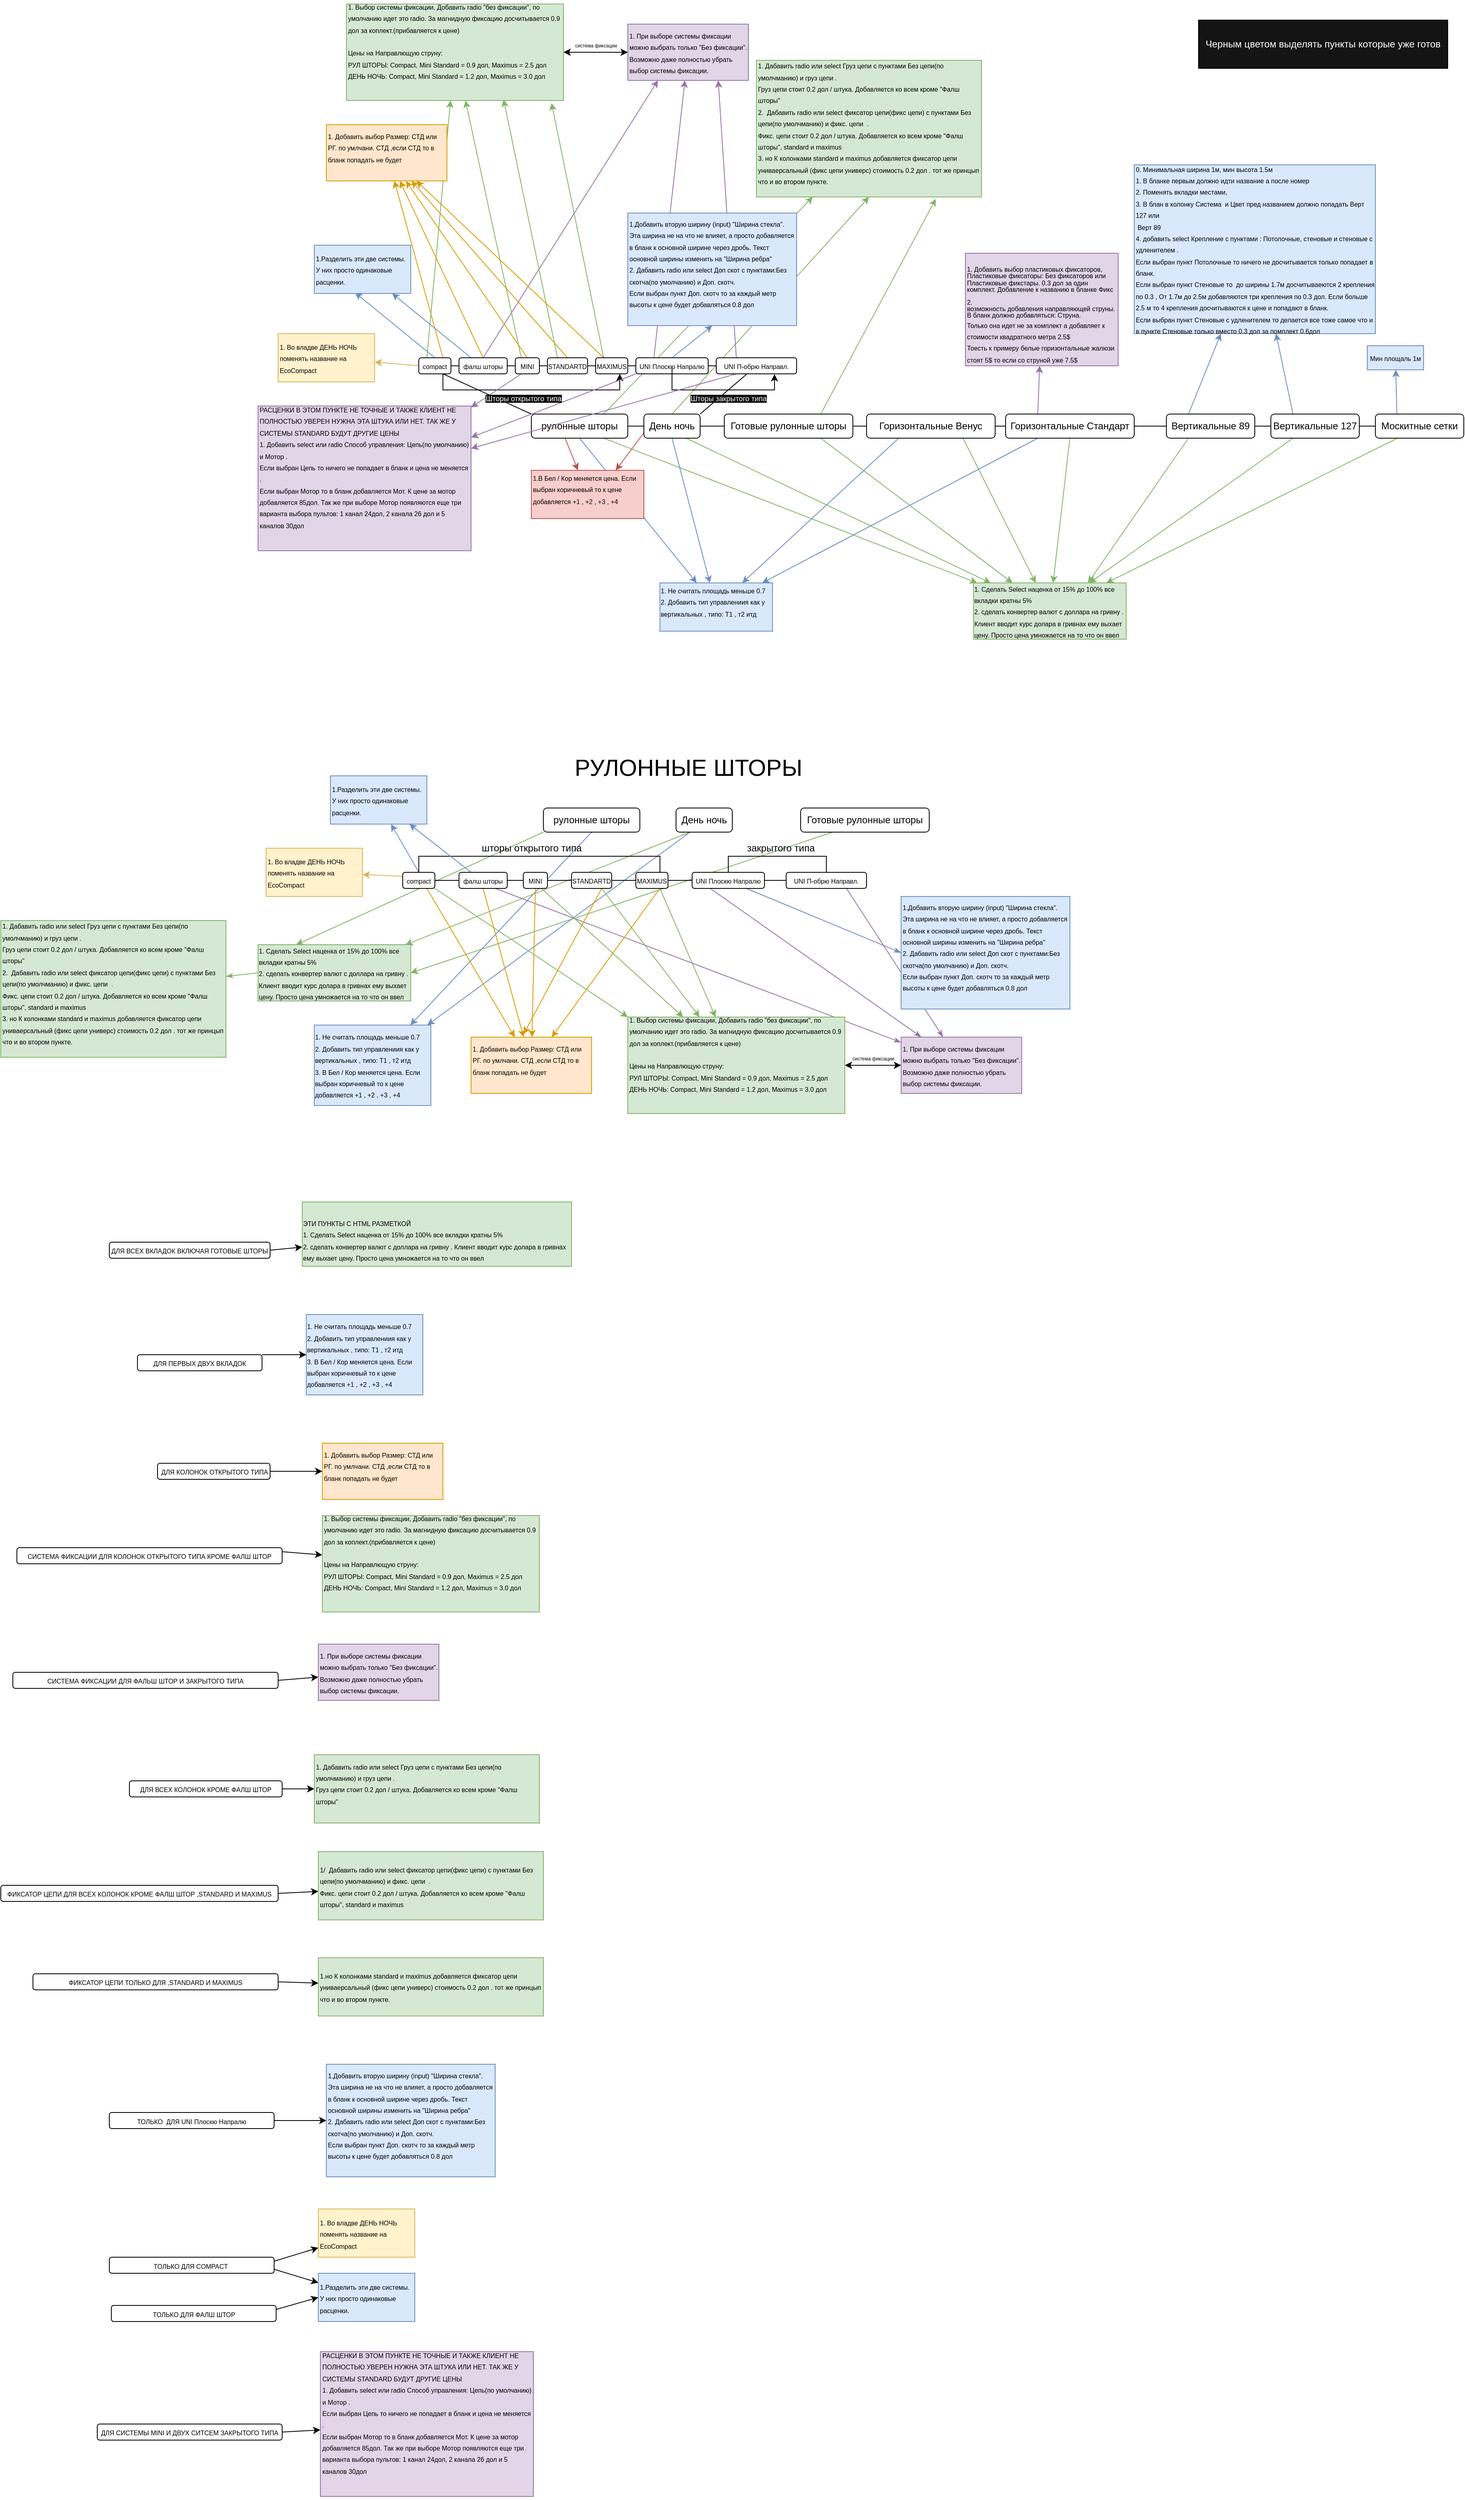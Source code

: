 <mxfile version="13.9.2" type="github"><diagram id="Gw-OTtRD4lfyqZLyE981" name="Страница 1"><mxGraphModel dx="1893" dy="555" grid="1" gridSize="10" guides="1" tooltips="1" connect="1" arrows="1" fold="1" page="1" pageScale="1" pageWidth="827" pageHeight="1169" math="0" shadow="0"><root><mxCell id="0"/><mxCell id="1" parent="0"/><mxCell id="YFGiQ5MIki4B_HdZWA-Z-1" style="edgeStyle=none;rounded=0;orthogonalLoop=1;jettySize=auto;html=1;exitX=1;exitY=0.5;exitDx=0;exitDy=0;entryX=0;entryY=0.5;entryDx=0;entryDy=0;endArrow=none;endFill=0;" parent="1" source="YFGiQ5MIki4B_HdZWA-Z-7" target="YFGiQ5MIki4B_HdZWA-Z-14" edge="1"><mxGeometry relative="1" as="geometry"/></mxCell><mxCell id="YFGiQ5MIki4B_HdZWA-Z-2" style="edgeStyle=none;rounded=0;orthogonalLoop=1;jettySize=auto;html=1;exitX=0;exitY=0;exitDx=0;exitDy=0;entryX=0.75;entryY=1;entryDx=0;entryDy=0;endArrow=none;endFill=0;" parent="1" source="YFGiQ5MIki4B_HdZWA-Z-7" target="YFGiQ5MIki4B_HdZWA-Z-44" edge="1"><mxGeometry relative="1" as="geometry"/></mxCell><mxCell id="YFGiQ5MIki4B_HdZWA-Z-3" style="edgeStyle=none;rounded=0;orthogonalLoop=1;jettySize=auto;html=1;exitX=0.5;exitY=1;exitDx=0;exitDy=0;endArrow=classic;endFill=1;fillColor=#dae8fc;strokeColor=#6c8ebf;" parent="1" source="YFGiQ5MIki4B_HdZWA-Z-7" target="YFGiQ5MIki4B_HdZWA-Z-74" edge="1"><mxGeometry relative="1" as="geometry"/></mxCell><mxCell id="YFGiQ5MIki4B_HdZWA-Z-4" style="edgeStyle=none;rounded=0;orthogonalLoop=1;jettySize=auto;html=1;exitX=0.75;exitY=1;exitDx=0;exitDy=0;endArrow=classic;endFill=1;fillColor=#d5e8d4;strokeColor=#82b366;" parent="1" source="YFGiQ5MIki4B_HdZWA-Z-7" target="YFGiQ5MIki4B_HdZWA-Z-77" edge="1"><mxGeometry relative="1" as="geometry"/></mxCell><mxCell id="YFGiQ5MIki4B_HdZWA-Z-5" style="edgeStyle=none;rounded=0;orthogonalLoop=1;jettySize=auto;html=1;exitX=0.25;exitY=0;exitDx=0;exitDy=0;endArrow=classic;endFill=1;fillColor=#f8cecc;strokeColor=#b85450;" parent="1" source="YFGiQ5MIki4B_HdZWA-Z-7" target="YFGiQ5MIki4B_HdZWA-Z-80" edge="1"><mxGeometry relative="1" as="geometry"/></mxCell><mxCell id="YFGiQ5MIki4B_HdZWA-Z-6" style="edgeStyle=none;rounded=0;orthogonalLoop=1;jettySize=auto;html=1;exitX=0.75;exitY=0;exitDx=0;exitDy=0;entryX=0.25;entryY=1;entryDx=0;entryDy=0;fillColor=#d5e8d4;strokeColor=#82b366;" parent="1" source="YFGiQ5MIki4B_HdZWA-Z-7" target="YFGiQ5MIki4B_HdZWA-Z-89" edge="1"><mxGeometry relative="1" as="geometry"/></mxCell><mxCell id="YFGiQ5MIki4B_HdZWA-Z-7" value="рулонные шторы" style="rounded=1;whiteSpace=wrap;html=1;" parent="1" vertex="1"><mxGeometry x="370" y="550" width="120" height="30" as="geometry"/></mxCell><mxCell id="YFGiQ5MIki4B_HdZWA-Z-8" style="edgeStyle=none;rounded=0;orthogonalLoop=1;jettySize=auto;html=1;exitX=1;exitY=0.5;exitDx=0;exitDy=0;entryX=0;entryY=0.5;entryDx=0;entryDy=0;endArrow=none;endFill=0;" parent="1" source="YFGiQ5MIki4B_HdZWA-Z-14" target="YFGiQ5MIki4B_HdZWA-Z-18" edge="1"><mxGeometry relative="1" as="geometry"/></mxCell><mxCell id="YFGiQ5MIki4B_HdZWA-Z-9" style="edgeStyle=none;rounded=0;orthogonalLoop=1;jettySize=auto;html=1;exitX=0.5;exitY=1;exitDx=0;exitDy=0;endArrow=classic;endFill=1;fillColor=#dae8fc;strokeColor=#6c8ebf;" parent="1" source="YFGiQ5MIki4B_HdZWA-Z-14" target="YFGiQ5MIki4B_HdZWA-Z-74" edge="1"><mxGeometry relative="1" as="geometry"/></mxCell><mxCell id="YFGiQ5MIki4B_HdZWA-Z-10" style="edgeStyle=none;rounded=0;orthogonalLoop=1;jettySize=auto;html=1;exitX=0.75;exitY=1;exitDx=0;exitDy=0;endArrow=classic;endFill=1;fillColor=#d5e8d4;strokeColor=#82b366;" parent="1" source="YFGiQ5MIki4B_HdZWA-Z-14" target="YFGiQ5MIki4B_HdZWA-Z-77" edge="1"><mxGeometry relative="1" as="geometry"/></mxCell><mxCell id="YFGiQ5MIki4B_HdZWA-Z-11" style="edgeStyle=none;rounded=0;orthogonalLoop=1;jettySize=auto;html=1;exitX=0.25;exitY=0;exitDx=0;exitDy=0;entryX=0.75;entryY=0;entryDx=0;entryDy=0;endArrow=classic;endFill=1;fillColor=#f8cecc;strokeColor=#b85450;" parent="1" source="YFGiQ5MIki4B_HdZWA-Z-14" target="YFGiQ5MIki4B_HdZWA-Z-80" edge="1"><mxGeometry relative="1" as="geometry"/></mxCell><mxCell id="YFGiQ5MIki4B_HdZWA-Z-12" style="edgeStyle=none;rounded=0;orthogonalLoop=1;jettySize=auto;html=1;exitX=1;exitY=0;exitDx=0;exitDy=0;endArrow=none;endFill=0;" parent="1" source="YFGiQ5MIki4B_HdZWA-Z-14" target="YFGiQ5MIki4B_HdZWA-Z-69" edge="1"><mxGeometry relative="1" as="geometry"/></mxCell><mxCell id="YFGiQ5MIki4B_HdZWA-Z-13" style="edgeStyle=none;rounded=0;orthogonalLoop=1;jettySize=auto;html=1;exitX=0.5;exitY=0;exitDx=0;exitDy=0;entryX=0.5;entryY=1;entryDx=0;entryDy=0;fillColor=#d5e8d4;strokeColor=#82b366;" parent="1" source="YFGiQ5MIki4B_HdZWA-Z-14" target="YFGiQ5MIki4B_HdZWA-Z-89" edge="1"><mxGeometry relative="1" as="geometry"/></mxCell><mxCell id="YFGiQ5MIki4B_HdZWA-Z-14" value="День ночь" style="rounded=1;whiteSpace=wrap;html=1;" parent="1" vertex="1"><mxGeometry x="510" y="550" width="70" height="30" as="geometry"/></mxCell><mxCell id="YFGiQ5MIki4B_HdZWA-Z-15" style="edgeStyle=none;rounded=0;orthogonalLoop=1;jettySize=auto;html=1;exitX=1;exitY=0.5;exitDx=0;exitDy=0;entryX=0;entryY=0.5;entryDx=0;entryDy=0;endArrow=none;endFill=0;" parent="1" source="YFGiQ5MIki4B_HdZWA-Z-18" target="YFGiQ5MIki4B_HdZWA-Z-22" edge="1"><mxGeometry relative="1" as="geometry"/></mxCell><mxCell id="YFGiQ5MIki4B_HdZWA-Z-16" style="edgeStyle=none;rounded=0;orthogonalLoop=1;jettySize=auto;html=1;exitX=0.75;exitY=1;exitDx=0;exitDy=0;endArrow=classic;endFill=1;fillColor=#d5e8d4;strokeColor=#82b366;" parent="1" source="YFGiQ5MIki4B_HdZWA-Z-18" target="YFGiQ5MIki4B_HdZWA-Z-77" edge="1"><mxGeometry relative="1" as="geometry"/></mxCell><mxCell id="YFGiQ5MIki4B_HdZWA-Z-17" style="edgeStyle=none;rounded=0;orthogonalLoop=1;jettySize=auto;html=1;exitX=0.75;exitY=0;exitDx=0;exitDy=0;entryX=0.797;entryY=1.014;entryDx=0;entryDy=0;entryPerimeter=0;fillColor=#d5e8d4;strokeColor=#82b366;" parent="1" source="YFGiQ5MIki4B_HdZWA-Z-18" target="YFGiQ5MIki4B_HdZWA-Z-89" edge="1"><mxGeometry relative="1" as="geometry"/></mxCell><mxCell id="YFGiQ5MIki4B_HdZWA-Z-18" value="Готовые рулонные шторы" style="rounded=1;whiteSpace=wrap;html=1;" parent="1" vertex="1"><mxGeometry x="610" y="550" width="160" height="30" as="geometry"/></mxCell><mxCell id="YFGiQ5MIki4B_HdZWA-Z-19" style="edgeStyle=none;rounded=0;orthogonalLoop=1;jettySize=auto;html=1;exitX=1;exitY=0.5;exitDx=0;exitDy=0;endArrow=none;endFill=0;" parent="1" source="YFGiQ5MIki4B_HdZWA-Z-22" target="YFGiQ5MIki4B_HdZWA-Z-26" edge="1"><mxGeometry relative="1" as="geometry"/></mxCell><mxCell id="YFGiQ5MIki4B_HdZWA-Z-20" style="edgeStyle=none;rounded=0;orthogonalLoop=1;jettySize=auto;html=1;exitX=0.25;exitY=1;exitDx=0;exitDy=0;endArrow=classic;endFill=1;fillColor=#dae8fc;strokeColor=#6c8ebf;" parent="1" source="YFGiQ5MIki4B_HdZWA-Z-22" target="YFGiQ5MIki4B_HdZWA-Z-74" edge="1"><mxGeometry relative="1" as="geometry"/></mxCell><mxCell id="YFGiQ5MIki4B_HdZWA-Z-21" style="edgeStyle=none;rounded=0;orthogonalLoop=1;jettySize=auto;html=1;exitX=0.75;exitY=1;exitDx=0;exitDy=0;endArrow=classic;endFill=1;fillColor=#d5e8d4;strokeColor=#82b366;" parent="1" source="YFGiQ5MIki4B_HdZWA-Z-22" target="YFGiQ5MIki4B_HdZWA-Z-77" edge="1"><mxGeometry relative="1" as="geometry"/></mxCell><mxCell id="YFGiQ5MIki4B_HdZWA-Z-22" value="Горизонтальные Венус" style="rounded=1;whiteSpace=wrap;html=1;" parent="1" vertex="1"><mxGeometry x="787" y="550" width="160" height="30" as="geometry"/></mxCell><mxCell id="YFGiQ5MIki4B_HdZWA-Z-23" style="edgeStyle=none;rounded=0;orthogonalLoop=1;jettySize=auto;html=1;exitX=1;exitY=0.5;exitDx=0;exitDy=0;entryX=0;entryY=0.5;entryDx=0;entryDy=0;endArrow=none;endFill=0;" parent="1" source="YFGiQ5MIki4B_HdZWA-Z-26" target="YFGiQ5MIki4B_HdZWA-Z-30" edge="1"><mxGeometry relative="1" as="geometry"/></mxCell><mxCell id="YFGiQ5MIki4B_HdZWA-Z-24" style="edgeStyle=none;rounded=0;orthogonalLoop=1;jettySize=auto;html=1;exitX=0.25;exitY=1;exitDx=0;exitDy=0;endArrow=classic;endFill=1;fillColor=#dae8fc;strokeColor=#6c8ebf;" parent="1" source="YFGiQ5MIki4B_HdZWA-Z-26" target="YFGiQ5MIki4B_HdZWA-Z-74" edge="1"><mxGeometry relative="1" as="geometry"/></mxCell><mxCell id="YFGiQ5MIki4B_HdZWA-Z-25" style="edgeStyle=none;rounded=0;orthogonalLoop=1;jettySize=auto;html=1;exitX=0.5;exitY=1;exitDx=0;exitDy=0;endArrow=classic;endFill=1;fillColor=#d5e8d4;strokeColor=#82b366;" parent="1" source="YFGiQ5MIki4B_HdZWA-Z-26" target="YFGiQ5MIki4B_HdZWA-Z-77" edge="1"><mxGeometry relative="1" as="geometry"/></mxCell><mxCell id="YFGiQ5MIki4B_HdZWA-Z-97" style="edgeStyle=none;rounded=0;orthogonalLoop=1;jettySize=auto;html=1;exitX=0.25;exitY=0;exitDx=0;exitDy=0;fillColor=#e1d5e7;strokeColor=#9673a6;" parent="1" source="YFGiQ5MIki4B_HdZWA-Z-26" target="YFGiQ5MIki4B_HdZWA-Z-94" edge="1"><mxGeometry relative="1" as="geometry"/></mxCell><mxCell id="YFGiQ5MIki4B_HdZWA-Z-26" value="Горизонтальные Стандарт" style="rounded=1;whiteSpace=wrap;html=1;" parent="1" vertex="1"><mxGeometry x="960" y="550" width="160" height="30" as="geometry"/></mxCell><mxCell id="YFGiQ5MIki4B_HdZWA-Z-27" style="edgeStyle=none;rounded=0;orthogonalLoop=1;jettySize=auto;html=1;exitX=1;exitY=0.5;exitDx=0;exitDy=0;endArrow=none;endFill=0;" parent="1" source="YFGiQ5MIki4B_HdZWA-Z-30" target="YFGiQ5MIki4B_HdZWA-Z-34" edge="1"><mxGeometry relative="1" as="geometry"/></mxCell><mxCell id="YFGiQ5MIki4B_HdZWA-Z-28" style="edgeStyle=none;rounded=0;orthogonalLoop=1;jettySize=auto;html=1;exitX=0.25;exitY=1;exitDx=0;exitDy=0;entryX=0.75;entryY=0;entryDx=0;entryDy=0;endArrow=classic;endFill=1;fillColor=#d5e8d4;strokeColor=#82b366;" parent="1" source="YFGiQ5MIki4B_HdZWA-Z-30" target="YFGiQ5MIki4B_HdZWA-Z-77" edge="1"><mxGeometry relative="1" as="geometry"/></mxCell><mxCell id="YFGiQ5MIki4B_HdZWA-Z-29" style="edgeStyle=none;rounded=0;orthogonalLoop=1;jettySize=auto;html=1;exitX=0.25;exitY=0;exitDx=0;exitDy=0;fillColor=#dae8fc;strokeColor=#6c8ebf;" parent="1" source="YFGiQ5MIki4B_HdZWA-Z-30" target="YFGiQ5MIki4B_HdZWA-Z-88" edge="1"><mxGeometry relative="1" as="geometry"/></mxCell><mxCell id="YFGiQ5MIki4B_HdZWA-Z-30" value="Вертикальные 89" style="rounded=1;whiteSpace=wrap;html=1;" parent="1" vertex="1"><mxGeometry x="1160" y="550" width="110" height="30" as="geometry"/></mxCell><mxCell id="YFGiQ5MIki4B_HdZWA-Z-31" style="edgeStyle=none;rounded=0;orthogonalLoop=1;jettySize=auto;html=1;exitX=1;exitY=0.5;exitDx=0;exitDy=0;entryX=0;entryY=0.5;entryDx=0;entryDy=0;endArrow=none;endFill=0;" parent="1" source="YFGiQ5MIki4B_HdZWA-Z-34" target="YFGiQ5MIki4B_HdZWA-Z-37" edge="1"><mxGeometry relative="1" as="geometry"/></mxCell><mxCell id="YFGiQ5MIki4B_HdZWA-Z-32" style="edgeStyle=none;rounded=0;orthogonalLoop=1;jettySize=auto;html=1;exitX=0.25;exitY=1;exitDx=0;exitDy=0;endArrow=classic;endFill=1;fillColor=#d5e8d4;strokeColor=#82b366;" parent="1" source="YFGiQ5MIki4B_HdZWA-Z-34" target="YFGiQ5MIki4B_HdZWA-Z-77" edge="1"><mxGeometry relative="1" as="geometry"/></mxCell><mxCell id="YFGiQ5MIki4B_HdZWA-Z-33" style="edgeStyle=none;rounded=0;orthogonalLoop=1;jettySize=auto;html=1;exitX=0.25;exitY=0;exitDx=0;exitDy=0;entryX=0.588;entryY=1;entryDx=0;entryDy=0;entryPerimeter=0;fillColor=#dae8fc;strokeColor=#6c8ebf;" parent="1" source="YFGiQ5MIki4B_HdZWA-Z-34" target="YFGiQ5MIki4B_HdZWA-Z-88" edge="1"><mxGeometry relative="1" as="geometry"/></mxCell><mxCell id="YFGiQ5MIki4B_HdZWA-Z-34" value="Вертикальные 127" style="rounded=1;whiteSpace=wrap;html=1;" parent="1" vertex="1"><mxGeometry x="1290" y="550" width="110" height="30" as="geometry"/></mxCell><mxCell id="YFGiQ5MIki4B_HdZWA-Z-35" style="edgeStyle=none;rounded=0;orthogonalLoop=1;jettySize=auto;html=1;exitX=0.25;exitY=1;exitDx=0;exitDy=0;endArrow=classic;endFill=1;fillColor=#dae8fc;strokeColor=#6c8ebf;" parent="1" source="YFGiQ5MIki4B_HdZWA-Z-37" target="YFGiQ5MIki4B_HdZWA-Z-75" edge="1"><mxGeometry relative="1" as="geometry"/></mxCell><mxCell id="YFGiQ5MIki4B_HdZWA-Z-36" style="edgeStyle=none;rounded=0;orthogonalLoop=1;jettySize=auto;html=1;exitX=0.25;exitY=1;exitDx=0;exitDy=0;endArrow=classic;endFill=1;fillColor=#d5e8d4;strokeColor=#82b366;" parent="1" source="YFGiQ5MIki4B_HdZWA-Z-37" target="YFGiQ5MIki4B_HdZWA-Z-77" edge="1"><mxGeometry relative="1" as="geometry"/></mxCell><mxCell id="YFGiQ5MIki4B_HdZWA-Z-37" value="Москитные сетки" style="rounded=1;whiteSpace=wrap;html=1;" parent="1" vertex="1"><mxGeometry x="1420" y="550" width="110" height="30" as="geometry"/></mxCell><mxCell id="YFGiQ5MIki4B_HdZWA-Z-38" style="edgeStyle=none;rounded=0;orthogonalLoop=1;jettySize=auto;html=1;exitX=1;exitY=0.5;exitDx=0;exitDy=0;entryX=0;entryY=0.5;entryDx=0;entryDy=0;endArrow=none;endFill=0;" parent="1" source="YFGiQ5MIki4B_HdZWA-Z-44" target="YFGiQ5MIki4B_HdZWA-Z-49" edge="1"><mxGeometry relative="1" as="geometry"/></mxCell><mxCell id="YFGiQ5MIki4B_HdZWA-Z-39" style="edgeStyle=none;rounded=0;orthogonalLoop=1;jettySize=auto;html=1;exitX=0.5;exitY=0;exitDx=0;exitDy=0;entryX=0.423;entryY=0.984;entryDx=0;entryDy=0;entryPerimeter=0;endArrow=classic;endFill=1;fillColor=#dae8fc;strokeColor=#6c8ebf;" parent="1" source="YFGiQ5MIki4B_HdZWA-Z-44" target="YFGiQ5MIki4B_HdZWA-Z-76" edge="1"><mxGeometry relative="1" as="geometry"/></mxCell><mxCell id="YFGiQ5MIki4B_HdZWA-Z-40" style="edgeStyle=none;rounded=0;orthogonalLoop=1;jettySize=auto;html=1;exitX=0.75;exitY=0;exitDx=0;exitDy=0;endArrow=classic;endFill=1;fillColor=#ffe6cc;strokeColor=#d79b00;" parent="1" source="YFGiQ5MIki4B_HdZWA-Z-44" target="YFGiQ5MIki4B_HdZWA-Z-78" edge="1"><mxGeometry relative="1" as="geometry"/></mxCell><mxCell id="YFGiQ5MIki4B_HdZWA-Z-41" style="edgeStyle=orthogonalEdgeStyle;rounded=0;orthogonalLoop=1;jettySize=auto;html=1;exitX=0.75;exitY=1;exitDx=0;exitDy=0;entryX=0.75;entryY=1;entryDx=0;entryDy=0;endArrow=classic;endFill=1;" parent="1" source="YFGiQ5MIki4B_HdZWA-Z-44" target="YFGiQ5MIki4B_HdZWA-Z-73" edge="1"><mxGeometry relative="1" as="geometry"/></mxCell><mxCell id="YFGiQ5MIki4B_HdZWA-Z-42" style="edgeStyle=none;rounded=0;orthogonalLoop=1;jettySize=auto;html=1;exitX=0.25;exitY=0;exitDx=0;exitDy=0;endArrow=classic;endFill=1;fillColor=#d5e8d4;strokeColor=#82b366;" parent="1" source="YFGiQ5MIki4B_HdZWA-Z-44" target="YFGiQ5MIki4B_HdZWA-Z-84" edge="1"><mxGeometry relative="1" as="geometry"/></mxCell><mxCell id="YFGiQ5MIki4B_HdZWA-Z-43" style="edgeStyle=none;rounded=0;orthogonalLoop=1;jettySize=auto;html=1;exitX=0;exitY=0.5;exitDx=0;exitDy=0;endArrow=classic;endFill=1;fillColor=#fff2cc;strokeColor=#d6b656;" parent="1" source="YFGiQ5MIki4B_HdZWA-Z-44" target="YFGiQ5MIki4B_HdZWA-Z-86" edge="1"><mxGeometry relative="1" as="geometry"/></mxCell><mxCell id="YFGiQ5MIki4B_HdZWA-Z-44" value="&lt;font style=&quot;font-size: 8px&quot;&gt;compact&lt;/font&gt;" style="rounded=1;whiteSpace=wrap;html=1;" parent="1" vertex="1"><mxGeometry x="230" y="480" width="40" height="20" as="geometry"/></mxCell><mxCell id="YFGiQ5MIki4B_HdZWA-Z-45" style="edgeStyle=none;rounded=0;orthogonalLoop=1;jettySize=auto;html=1;exitX=1;exitY=0.5;exitDx=0;exitDy=0;entryX=0;entryY=0.5;entryDx=0;entryDy=0;endArrow=none;endFill=0;" parent="1" source="YFGiQ5MIki4B_HdZWA-Z-49" target="YFGiQ5MIki4B_HdZWA-Z-54" edge="1"><mxGeometry relative="1" as="geometry"/></mxCell><mxCell id="YFGiQ5MIki4B_HdZWA-Z-46" style="edgeStyle=none;rounded=0;orthogonalLoop=1;jettySize=auto;html=1;exitX=0.25;exitY=0;exitDx=0;exitDy=0;endArrow=classic;endFill=1;fillColor=#dae8fc;strokeColor=#6c8ebf;" parent="1" source="YFGiQ5MIki4B_HdZWA-Z-49" target="YFGiQ5MIki4B_HdZWA-Z-76" edge="1"><mxGeometry relative="1" as="geometry"/></mxCell><mxCell id="YFGiQ5MIki4B_HdZWA-Z-47" style="edgeStyle=none;rounded=0;orthogonalLoop=1;jettySize=auto;html=1;exitX=0.5;exitY=0;exitDx=0;exitDy=0;endArrow=classic;endFill=1;fillColor=#ffe6cc;strokeColor=#d79b00;" parent="1" source="YFGiQ5MIki4B_HdZWA-Z-49" target="YFGiQ5MIki4B_HdZWA-Z-78" edge="1"><mxGeometry relative="1" as="geometry"/></mxCell><mxCell id="YFGiQ5MIki4B_HdZWA-Z-48" style="edgeStyle=none;rounded=0;orthogonalLoop=1;jettySize=auto;html=1;exitX=0.5;exitY=0;exitDx=0;exitDy=0;entryX=0.25;entryY=1;entryDx=0;entryDy=0;endArrow=classic;endFill=1;fillColor=#e1d5e7;strokeColor=#9673a6;" parent="1" source="YFGiQ5MIki4B_HdZWA-Z-49" target="YFGiQ5MIki4B_HdZWA-Z-85" edge="1"><mxGeometry relative="1" as="geometry"/></mxCell><mxCell id="YFGiQ5MIki4B_HdZWA-Z-49" value="&lt;font style=&quot;font-size: 8px&quot;&gt;фалш шторы&lt;/font&gt;" style="rounded=1;whiteSpace=wrap;html=1;" parent="1" vertex="1"><mxGeometry x="280" y="480" width="60" height="20" as="geometry"/></mxCell><mxCell id="YFGiQ5MIki4B_HdZWA-Z-50" style="edgeStyle=none;rounded=0;orthogonalLoop=1;jettySize=auto;html=1;exitX=1;exitY=0.5;exitDx=0;exitDy=0;entryX=0;entryY=0.5;entryDx=0;entryDy=0;endArrow=none;endFill=0;" parent="1" source="YFGiQ5MIki4B_HdZWA-Z-54" target="YFGiQ5MIki4B_HdZWA-Z-59" edge="1"><mxGeometry relative="1" as="geometry"/></mxCell><mxCell id="YFGiQ5MIki4B_HdZWA-Z-51" style="edgeStyle=none;rounded=0;orthogonalLoop=1;jettySize=auto;html=1;exitX=0.5;exitY=0;exitDx=0;exitDy=0;endArrow=classic;endFill=1;fillColor=#ffe6cc;strokeColor=#d79b00;" parent="1" source="YFGiQ5MIki4B_HdZWA-Z-54" target="YFGiQ5MIki4B_HdZWA-Z-78" edge="1"><mxGeometry relative="1" as="geometry"/></mxCell><mxCell id="YFGiQ5MIki4B_HdZWA-Z-52" style="edgeStyle=none;rounded=0;orthogonalLoop=1;jettySize=auto;html=1;exitX=0.25;exitY=0;exitDx=0;exitDy=0;endArrow=classic;endFill=1;fillColor=#d5e8d4;strokeColor=#82b366;" parent="1" source="YFGiQ5MIki4B_HdZWA-Z-54" target="YFGiQ5MIki4B_HdZWA-Z-84" edge="1"><mxGeometry relative="1" as="geometry"/></mxCell><mxCell id="YFGiQ5MIki4B_HdZWA-Z-53" style="edgeStyle=none;rounded=0;orthogonalLoop=1;jettySize=auto;html=1;exitX=0.25;exitY=1;exitDx=0;exitDy=0;fillColor=#e1d5e7;strokeColor=#9673a6;" parent="1" source="YFGiQ5MIki4B_HdZWA-Z-54" target="YFGiQ5MIki4B_HdZWA-Z-90" edge="1"><mxGeometry relative="1" as="geometry"/></mxCell><mxCell id="YFGiQ5MIki4B_HdZWA-Z-54" value="&lt;font style=&quot;font-size: 8px&quot;&gt;MINI&lt;/font&gt;" style="rounded=1;whiteSpace=wrap;html=1;" parent="1" vertex="1"><mxGeometry x="350" y="480" width="30" height="20" as="geometry"/></mxCell><mxCell id="YFGiQ5MIki4B_HdZWA-Z-55" style="edgeStyle=none;rounded=0;orthogonalLoop=1;jettySize=auto;html=1;exitX=1;exitY=0.5;exitDx=0;exitDy=0;entryX=0;entryY=0.5;entryDx=0;entryDy=0;endArrow=none;endFill=0;" parent="1" source="YFGiQ5MIki4B_HdZWA-Z-59" target="YFGiQ5MIki4B_HdZWA-Z-73" edge="1"><mxGeometry relative="1" as="geometry"/></mxCell><mxCell id="YFGiQ5MIki4B_HdZWA-Z-56" style="edgeStyle=none;rounded=0;orthogonalLoop=1;jettySize=auto;html=1;exitX=0.5;exitY=0;exitDx=0;exitDy=0;endArrow=classic;endFill=1;fillColor=#ffe6cc;strokeColor=#d79b00;" parent="1" source="YFGiQ5MIki4B_HdZWA-Z-59" target="YFGiQ5MIki4B_HdZWA-Z-78" edge="1"><mxGeometry relative="1" as="geometry"/></mxCell><mxCell id="YFGiQ5MIki4B_HdZWA-Z-57" style="edgeStyle=none;rounded=0;orthogonalLoop=1;jettySize=auto;html=1;exitX=0.25;exitY=0;exitDx=0;exitDy=0;entryX=0.724;entryY=0.991;entryDx=0;entryDy=0;entryPerimeter=0;endArrow=classic;endFill=1;fillColor=#d5e8d4;strokeColor=#82b366;" parent="1" source="YFGiQ5MIki4B_HdZWA-Z-59" target="YFGiQ5MIki4B_HdZWA-Z-84" edge="1"><mxGeometry relative="1" as="geometry"/></mxCell><mxCell id="YFGiQ5MIki4B_HdZWA-Z-59" value="&lt;font style=&quot;font-size: 8px&quot;&gt;STANDARTD&lt;/font&gt;" style="rounded=1;whiteSpace=wrap;html=1;" parent="1" vertex="1"><mxGeometry x="390" y="480" width="50" height="20" as="geometry"/></mxCell><mxCell id="YFGiQ5MIki4B_HdZWA-Z-60" style="edgeStyle=none;rounded=0;orthogonalLoop=1;jettySize=auto;html=1;endArrow=none;endFill=0;" parent="1" source="YFGiQ5MIki4B_HdZWA-Z-65" target="YFGiQ5MIki4B_HdZWA-Z-73" edge="1"><mxGeometry relative="1" as="geometry"/></mxCell><mxCell id="YFGiQ5MIki4B_HdZWA-Z-61" style="edgeStyle=none;rounded=0;orthogonalLoop=1;jettySize=auto;html=1;exitX=0.5;exitY=0;exitDx=0;exitDy=0;entryX=0.5;entryY=1;entryDx=0;entryDy=0;endArrow=classic;endFill=1;fillColor=#dae8fc;strokeColor=#6c8ebf;" parent="1" source="YFGiQ5MIki4B_HdZWA-Z-65" target="YFGiQ5MIki4B_HdZWA-Z-79" edge="1"><mxGeometry relative="1" as="geometry"/></mxCell><mxCell id="YFGiQ5MIki4B_HdZWA-Z-62" style="edgeStyle=orthogonalEdgeStyle;rounded=0;orthogonalLoop=1;jettySize=auto;html=1;exitX=0.5;exitY=1;exitDx=0;exitDy=0;entryX=0.725;entryY=1.017;entryDx=0;entryDy=0;entryPerimeter=0;endArrow=classic;endFill=1;" parent="1" source="YFGiQ5MIki4B_HdZWA-Z-65" target="YFGiQ5MIki4B_HdZWA-Z-69" edge="1"><mxGeometry relative="1" as="geometry"/></mxCell><mxCell id="YFGiQ5MIki4B_HdZWA-Z-63" style="edgeStyle=none;rounded=0;orthogonalLoop=1;jettySize=auto;html=1;exitX=0.25;exitY=0;exitDx=0;exitDy=0;endArrow=classic;endFill=1;fillColor=#e1d5e7;strokeColor=#9673a6;" parent="1" source="YFGiQ5MIki4B_HdZWA-Z-65" target="YFGiQ5MIki4B_HdZWA-Z-85" edge="1"><mxGeometry relative="1" as="geometry"/></mxCell><mxCell id="YFGiQ5MIki4B_HdZWA-Z-64" style="edgeStyle=none;rounded=0;orthogonalLoop=1;jettySize=auto;html=1;exitX=0;exitY=1;exitDx=0;exitDy=0;fillColor=#e1d5e7;strokeColor=#9673a6;" parent="1" source="YFGiQ5MIki4B_HdZWA-Z-65" target="YFGiQ5MIki4B_HdZWA-Z-90" edge="1"><mxGeometry relative="1" as="geometry"/></mxCell><mxCell id="YFGiQ5MIki4B_HdZWA-Z-65" value="&lt;font style=&quot;font-size: 8px&quot;&gt;UNI Плоскю Напралю&lt;/font&gt;" style="rounded=1;whiteSpace=wrap;html=1;" parent="1" vertex="1"><mxGeometry x="500" y="480" width="90" height="20" as="geometry"/></mxCell><mxCell id="YFGiQ5MIki4B_HdZWA-Z-66" style="edgeStyle=none;rounded=0;orthogonalLoop=1;jettySize=auto;html=1;entryX=1;entryY=0.5;entryDx=0;entryDy=0;endArrow=none;endFill=0;" parent="1" source="YFGiQ5MIki4B_HdZWA-Z-69" target="YFGiQ5MIki4B_HdZWA-Z-65" edge="1"><mxGeometry relative="1" as="geometry"/></mxCell><mxCell id="YFGiQ5MIki4B_HdZWA-Z-67" style="edgeStyle=none;rounded=0;orthogonalLoop=1;jettySize=auto;html=1;exitX=0.25;exitY=0;exitDx=0;exitDy=0;entryX=0.75;entryY=1;entryDx=0;entryDy=0;endArrow=classic;endFill=1;fillColor=#e1d5e7;strokeColor=#9673a6;" parent="1" source="YFGiQ5MIki4B_HdZWA-Z-69" target="YFGiQ5MIki4B_HdZWA-Z-85" edge="1"><mxGeometry relative="1" as="geometry"/></mxCell><mxCell id="YFGiQ5MIki4B_HdZWA-Z-68" style="edgeStyle=none;rounded=0;orthogonalLoop=1;jettySize=auto;html=1;exitX=0.25;exitY=1;exitDx=0;exitDy=0;fillColor=#e1d5e7;strokeColor=#9673a6;" parent="1" source="YFGiQ5MIki4B_HdZWA-Z-69" target="YFGiQ5MIki4B_HdZWA-Z-90" edge="1"><mxGeometry relative="1" as="geometry"/></mxCell><mxCell id="YFGiQ5MIki4B_HdZWA-Z-69" value="&lt;font style=&quot;font-size: 8px&quot;&gt;UNI П-обрю Направл.&lt;/font&gt;" style="rounded=1;whiteSpace=wrap;html=1;" parent="1" vertex="1"><mxGeometry x="600" y="480" width="100" height="20" as="geometry"/></mxCell><mxCell id="YFGiQ5MIki4B_HdZWA-Z-70" style="edgeStyle=none;rounded=0;orthogonalLoop=1;jettySize=auto;html=1;exitX=0.5;exitY=1;exitDx=0;exitDy=0;entryX=0.501;entryY=0.667;entryDx=0;entryDy=0;entryPerimeter=0;endArrow=none;endFill=0;" parent="1" source="YFGiQ5MIki4B_HdZWA-Z-65" target="YFGiQ5MIki4B_HdZWA-Z-65" edge="1"><mxGeometry relative="1" as="geometry"/></mxCell><mxCell id="YFGiQ5MIki4B_HdZWA-Z-71" style="edgeStyle=none;rounded=0;orthogonalLoop=1;jettySize=auto;html=1;exitX=0.25;exitY=0;exitDx=0;exitDy=0;endArrow=classic;endFill=1;fillColor=#ffe6cc;strokeColor=#d79b00;" parent="1" source="YFGiQ5MIki4B_HdZWA-Z-73" target="YFGiQ5MIki4B_HdZWA-Z-78" edge="1"><mxGeometry relative="1" as="geometry"/></mxCell><mxCell id="YFGiQ5MIki4B_HdZWA-Z-72" style="edgeStyle=none;rounded=0;orthogonalLoop=1;jettySize=auto;html=1;exitX=0.25;exitY=0;exitDx=0;exitDy=0;entryX=0.945;entryY=1.027;entryDx=0;entryDy=0;entryPerimeter=0;endArrow=classic;endFill=1;fillColor=#d5e8d4;strokeColor=#82b366;" parent="1" source="YFGiQ5MIki4B_HdZWA-Z-73" target="YFGiQ5MIki4B_HdZWA-Z-84" edge="1"><mxGeometry relative="1" as="geometry"/></mxCell><mxCell id="YFGiQ5MIki4B_HdZWA-Z-73" value="&lt;font style=&quot;font-size: 8px&quot;&gt;MAXIMUS&lt;/font&gt;" style="rounded=1;whiteSpace=wrap;html=1;" parent="1" vertex="1"><mxGeometry x="450" y="480" width="40" height="20" as="geometry"/></mxCell><mxCell id="YFGiQ5MIki4B_HdZWA-Z-74" value="&lt;div style=&quot;text-align: left&quot;&gt;&lt;span style=&quot;font-size: 8px&quot;&gt;1. Не считать площадь меньше 0.7&amp;nbsp;&lt;/span&gt;&lt;/div&gt;&lt;div style=&quot;text-align: left&quot;&gt;&lt;span style=&quot;font-size: 8px&quot;&gt;2. Добавить тип управлениия как у вертикальных , типо: Т1 , т2 итд&lt;/span&gt;&lt;/div&gt;&lt;div style=&quot;text-align: left&quot;&gt;&lt;span style=&quot;font-size: 8px&quot;&gt;&lt;br&gt;&lt;/span&gt;&lt;/div&gt;" style="whiteSpace=wrap;html=1;fillColor=#dae8fc;strokeColor=#6c8ebf;" parent="1" vertex="1"><mxGeometry x="530" y="760" width="140" height="60" as="geometry"/></mxCell><mxCell id="YFGiQ5MIki4B_HdZWA-Z-75" value="&lt;span style=&quot;font-size: 8px ; line-height: 80%&quot;&gt;Мин площаль 1м&lt;/span&gt;" style="whiteSpace=wrap;html=1;fillColor=#dae8fc;strokeColor=#6c8ebf;" parent="1" vertex="1"><mxGeometry x="1410" y="465" width="70" height="30" as="geometry"/></mxCell><mxCell id="YFGiQ5MIki4B_HdZWA-Z-76" value="&lt;span style=&quot;font-size: 8px&quot;&gt;1.Разделить эти две системы. У них просто одинаковые расценки.&lt;/span&gt;" style="whiteSpace=wrap;html=1;align=left;fillColor=#dae8fc;strokeColor=#6c8ebf;" parent="1" vertex="1"><mxGeometry x="100" y="340" width="120" height="60" as="geometry"/></mxCell><mxCell id="YFGiQ5MIki4B_HdZWA-Z-77" value="&lt;div style=&quot;text-align: left&quot;&gt;&lt;span style=&quot;font-size: 8px&quot;&gt;1. Сделать Select наценка от 15% до 100% все вкладки кратны 5%&lt;/span&gt;&lt;/div&gt;&lt;div style=&quot;text-align: left&quot;&gt;&lt;span style=&quot;font-size: 8px&quot;&gt;2. сделать конвертер валют с доллара на гривну . Клиент вводит курс долара в гривнах ему выхает цену. Просто цена умножается на то что он ввел&lt;/span&gt;&lt;/div&gt;" style="whiteSpace=wrap;html=1;fillColor=#d5e8d4;strokeColor=#82b366;" parent="1" vertex="1"><mxGeometry x="920" y="760" width="190" height="70" as="geometry"/></mxCell><mxCell id="YFGiQ5MIki4B_HdZWA-Z-78" value="&lt;font style=&quot;line-height: 60% ; font-size: 8px&quot;&gt;1. Добавить выбор Размер: СТД или РГ. по умлчани. СТД ,если СТД то в бланк попадать не будет&lt;br&gt;&lt;br&gt;&lt;/font&gt;" style="whiteSpace=wrap;html=1;fillColor=#ffe6cc;strokeColor=#d79b00;align=left;" parent="1" vertex="1"><mxGeometry x="115" y="190" width="150" height="70" as="geometry"/></mxCell><mxCell id="YFGiQ5MIki4B_HdZWA-Z-79" value="&lt;font style=&quot;line-height: 60% ; font-size: 8px&quot;&gt;1.Добавить вторую ширину (input) &quot;Ширина стекла&quot;. Эта ширина не на что не влияет, а просто добавляется в бланк к основной ширине через дробь. Текст основной ширины изменить на &quot;Ширина ребра&quot;&lt;br&gt;2. Дабавить radio или select Доп скот с пунктами:Без скотча(по умолчанию) и Доп. скотч.&lt;br&gt;Если выбран пункт Доп. скотч то за каждый метр высоты к цене будет добавляться 0.8 дол&lt;br&gt;&lt;br&gt;&lt;/font&gt;" style="whiteSpace=wrap;html=1;fillColor=#dae8fc;strokeColor=#6c8ebf;align=left;" parent="1" vertex="1"><mxGeometry x="490" y="300" width="210" height="140" as="geometry"/></mxCell><mxCell id="YFGiQ5MIki4B_HdZWA-Z-80" value="&lt;font style=&quot;font-size: 8px ; line-height: 80%&quot;&gt;1.В Бел / Кор меняется цена. Если выбран коричневый то к цене добавляется +1 , +2 , +3 , +4&lt;br&gt;&lt;br&gt;&lt;/font&gt;" style="whiteSpace=wrap;html=1;fillColor=#f8cecc;strokeColor=#b85450;align=left;" parent="1" vertex="1"><mxGeometry x="370" y="620" width="140" height="60" as="geometry"/></mxCell><mxCell id="YFGiQ5MIki4B_HdZWA-Z-81" value="&lt;font style=&quot;font-size: 9px ; background-color: rgb(13 , 13 , 13)&quot; color=&quot;#ffffff&quot;&gt;Шторы открытого типа&lt;/font&gt;" style="text;html=1;align=center;verticalAlign=middle;resizable=0;points=[];autosize=1;" parent="1" vertex="1"><mxGeometry x="305" y="520" width="110" height="20" as="geometry"/></mxCell><mxCell id="YFGiQ5MIki4B_HdZWA-Z-82" value="&lt;font style=&quot;background-color: rgb(15 , 15 , 15) ; font-size: 9px&quot; color=&quot;#f7f7f7&quot;&gt;Шторы закрытого типа&lt;/font&gt;" style="text;html=1;align=center;verticalAlign=middle;resizable=0;points=[];autosize=1;" parent="1" vertex="1"><mxGeometry x="560" y="520" width="110" height="20" as="geometry"/></mxCell><mxCell id="YFGiQ5MIki4B_HdZWA-Z-83" style="edgeStyle=none;rounded=0;orthogonalLoop=1;jettySize=auto;html=1;exitX=1;exitY=0.5;exitDx=0;exitDy=0;entryX=0;entryY=0.5;entryDx=0;entryDy=0;endArrow=classic;endFill=1;startArrow=classic;startFill=1;" parent="1" source="YFGiQ5MIki4B_HdZWA-Z-84" target="YFGiQ5MIki4B_HdZWA-Z-85" edge="1"><mxGeometry relative="1" as="geometry"/></mxCell><mxCell id="YFGiQ5MIki4B_HdZWA-Z-84" value="&lt;font style=&quot;line-height: 60% ; font-size: 8px&quot;&gt;1. Выбор системы фиксации, Добавить radio &quot;без фиксации&quot;, по умолчанию идет это radio. За магнидную фиксацию досчитывается 0.9 дол за коплект.(прибавляется к цене)&lt;br&gt;&lt;br&gt;Цены на Направлющую струну:&lt;br&gt;РУЛ ШТОРЫ: Compact, Mini Standard = 0.9 дол, Maximus = 2.5 дол&lt;br&gt;ДЕНЬ НОЧЬ: Compact, Mini Standard = 1.2 дол, Maximus = 3.0 дол&lt;br&gt;&lt;br&gt;&lt;br&gt;&lt;/font&gt;" style="whiteSpace=wrap;html=1;fillColor=#d5e8d4;strokeColor=#82b366;align=left;" parent="1" vertex="1"><mxGeometry x="140" y="40" width="270" height="120" as="geometry"/></mxCell><mxCell id="YFGiQ5MIki4B_HdZWA-Z-85" value="&lt;font style=&quot;line-height: 60% ; font-size: 8px&quot;&gt;1. При выборе системы фиксации можно выбрать только &quot;Без фиксации&quot;.&lt;br&gt;Возможно даже полностью убрать выбор системы фиксации.&lt;br&gt;&lt;/font&gt;" style="whiteSpace=wrap;html=1;fillColor=#e1d5e7;strokeColor=#9673a6;align=left;" parent="1" vertex="1"><mxGeometry x="490" y="65" width="150" height="70" as="geometry"/></mxCell><mxCell id="YFGiQ5MIki4B_HdZWA-Z-86" value="&lt;span style=&quot;font-size: 8px&quot;&gt;1. Во владве ДЕНЬ НОЧЬ&amp;nbsp; поменять название на EcoCompact&lt;/span&gt;" style="whiteSpace=wrap;html=1;align=left;fillColor=#fff2cc;strokeColor=#d6b656;" parent="1" vertex="1"><mxGeometry x="55" y="450" width="120" height="60" as="geometry"/></mxCell><mxCell id="YFGiQ5MIki4B_HdZWA-Z-87" value="&lt;font style=&quot;font-size: 6px&quot;&gt;система фиксации&lt;/font&gt;" style="text;html=1;align=center;verticalAlign=middle;resizable=0;points=[];autosize=1;" parent="1" vertex="1"><mxGeometry x="415" y="80" width="70" height="20" as="geometry"/></mxCell><mxCell id="YFGiQ5MIki4B_HdZWA-Z-88" value="&lt;span style=&quot;font-size: 8px&quot;&gt;0&lt;/span&gt;&lt;span style=&quot;font-size: 8px&quot;&gt;. Минимальная ширина 1м, мин высота 1.5м&lt;/span&gt;&lt;span style=&quot;font-size: 8px&quot;&gt;&lt;br&gt;1. В бланке первым должно идти название а после номер&lt;br&gt;2. Поменять вкладки местами,&lt;br&gt;3. В блан в колонку Система&amp;nbsp; и Цвет пред названием должно попадать&amp;nbsp;&lt;/span&gt;&lt;span style=&quot;font-size: 8px&quot;&gt;Верт 127 или&amp;nbsp;&lt;/span&gt;&lt;span style=&quot;font-size: 8px&quot;&gt;&lt;br&gt;&amp;nbsp;Верт 89&lt;br&gt;4. добавить select Крепление с пунктами : Потолочные, стеновые и стеновые с удленителем .&lt;br&gt;Если выбран пункт Потолочные то ничего не досчитывается только попадает в бланк.&lt;br&gt;Если выбран пункт Стеновые то&amp;nbsp; до ширины 1.7м досчитываеются 2 крепления по 0.3 , От 1.7м до 2.5м добавляются три крепления по 0.3 дол. Если больше 2.5 м то 4 крепления досчитываются к цене и попадают в бланк.&lt;br&gt;Если выбран пункт Стеновые с удленителем то делается все тоже самое что и в пункте Стеновые только вместо 0.3 дол за помплект 0.6дол&lt;br&gt;&lt;/span&gt;" style="whiteSpace=wrap;html=1;fillColor=#dae8fc;strokeColor=#6c8ebf;align=left;" parent="1" vertex="1"><mxGeometry x="1120" y="240" width="300" height="210" as="geometry"/></mxCell><mxCell id="YFGiQ5MIki4B_HdZWA-Z-89" value="&lt;font style=&quot;font-size: 8px ; line-height: 80%&quot;&gt;1. Дабавить radio или select Груз цепи с пунктами Без цепи(по умолчманию) и груз цепи .&lt;br&gt;Груз цепи стоит 0.2 дол / штука. Добавляется ко всем кроме &quot;Фалш шторы&quot;&lt;br&gt;2.&amp;nbsp; Дабавить radio или select фиксатор цепи(фикс цепи) с пунктами Без цепи(по умолчманию) и фикс. цепи&amp;nbsp; .&lt;br&gt;Фикс. цепи стоит 0.2 дол / штука. Добавляется ко всем кроме &quot;Фалш шторы&quot;, standard и maximus &lt;br&gt;3. но К колонками&amp;nbsp;standard и maximus добавляется фиксатор цепи униваерсальный (фикс цепи универс) стоимость 0.2 дол . тот же принцып что и во втором пункте.&lt;br&gt;&lt;br&gt;&lt;/font&gt;" style="whiteSpace=wrap;html=1;fillColor=#d5e8d4;strokeColor=#82b366;align=left;" parent="1" vertex="1"><mxGeometry x="650" y="110" width="280" height="170" as="geometry"/></mxCell><mxCell id="YFGiQ5MIki4B_HdZWA-Z-90" value="&lt;font style=&quot;line-height: 60% ; font-size: 8px&quot;&gt;РАСЦЕНКИ В ЭТОМ ПУНКТЕ НЕ ТОЧНЫЕ И ТАКЖЕ КЛИЕНТ НЕ ПОЛНОСТЬЮ УВЕРЕН НУЖНА ЭТА ШТУКА ИЛИ НЕТ. ТАК ЖЕ У СИСТЕМЫ STANDARD БУДУТ ДРУГИЕ ЦЕНЫ&lt;br&gt;1. Добавить select или radio Способ управления: Цепь(по умолчанию) и Мотор .&lt;br&gt;Если выбран Цепь то ничего не попадает в бланк и цена не меняется .&amp;nbsp;&lt;br&gt;Если выбран Мотор то в бланк добавляется Мот. К цене за мотор добавляется 85дол. Так же при выборе Мотор появляются еще три варианта выбора пультов: 1 канал 24дол, 2 канала 26 дол и 5 каналов 30дол&amp;nbsp;&lt;br&gt;&lt;br&gt;&lt;br&gt;&lt;/font&gt;" style="whiteSpace=wrap;html=1;fillColor=#e1d5e7;strokeColor=#9673a6;align=left;" parent="1" vertex="1"><mxGeometry x="30" y="540" width="265" height="180" as="geometry"/></mxCell><mxCell id="YFGiQ5MIki4B_HdZWA-Z-91" value="&lt;font color=&quot;#ffffff&quot;&gt;Черным цветом выделять пункты которые уже готов&lt;/font&gt;" style="whiteSpace=wrap;html=1;fillColor=#141414;" parent="1" vertex="1"><mxGeometry x="1200" y="60" width="310" height="60" as="geometry"/></mxCell><mxCell id="YFGiQ5MIki4B_HdZWA-Z-94" value="&lt;font style=&quot;line-height: 60%&quot;&gt;&lt;span style=&quot;font-size: 8px&quot;&gt;&lt;br&gt;&lt;/span&gt;&lt;div&gt;&lt;span style=&quot;font-size: 8px&quot;&gt;1. Добавить выбор пластиковых фиксаторов, Пластиковые фиксаторы: Без фиксаторов или Пластиковые фикстары. 0.3 дол за один комплект. Добавление к названию в бланке Фикс&lt;/span&gt;&lt;/div&gt;&lt;div&gt;&lt;span style=&quot;font-size: 8px&quot;&gt;&lt;br&gt;&lt;/span&gt;&lt;/div&gt;&lt;div&gt;&lt;span style=&quot;font-size: 8px&quot;&gt;2.&lt;/span&gt;&lt;/div&gt;&lt;div&gt;&lt;span style=&quot;font-size: 8px&quot;&gt;&lt;span&gt;возможность добавления направляющей струны. В бланк должно добавляться: Струна.&lt;/span&gt;&lt;br&gt;&lt;/span&gt;&lt;/div&gt;&lt;/font&gt;&lt;div&gt;&lt;span style=&quot;font-size: 8px&quot;&gt;Только она идет не за комплект а добавляет к стоимости квадратного метра 2.5$&lt;/span&gt;&lt;/div&gt;&lt;div&gt;&lt;span style=&quot;font-size: 8px&quot;&gt;Тоесть к примеру белые горизонтальные жалюзи стоят 5$ то если со струной уже 7.5$&lt;/span&gt;&lt;/div&gt;" style="whiteSpace=wrap;html=1;fillColor=#e1d5e7;strokeColor=#9673a6;align=left;" parent="1" vertex="1"><mxGeometry x="910" y="350" width="190" height="140" as="geometry"/></mxCell><mxCell id="YFGiQ5MIki4B_HdZWA-Z-132" style="edgeStyle=none;rounded=0;orthogonalLoop=1;jettySize=auto;html=1;exitX=0;exitY=1;exitDx=0;exitDy=0;entryX=0.25;entryY=0;entryDx=0;entryDy=0;fillColor=#d5e8d4;strokeColor=#82b366;" parent="1" source="YFGiQ5MIki4B_HdZWA-Z-101" target="YFGiQ5MIki4B_HdZWA-Z-131" edge="1"><mxGeometry relative="1" as="geometry"/></mxCell><mxCell id="9F95oLKKVyq8y8i5-dEC-25" style="edgeStyle=none;rounded=0;orthogonalLoop=1;jettySize=auto;html=1;exitX=0.5;exitY=1;exitDx=0;exitDy=0;fillColor=#dae8fc;strokeColor=#6c8ebf;" parent="1" source="YFGiQ5MIki4B_HdZWA-Z-101" target="YFGiQ5MIki4B_HdZWA-Z-135" edge="1"><mxGeometry relative="1" as="geometry"/></mxCell><mxCell id="YFGiQ5MIki4B_HdZWA-Z-101" value="рулонные шторы" style="rounded=1;whiteSpace=wrap;html=1;" parent="1" vertex="1"><mxGeometry x="385" y="1040" width="120" height="30" as="geometry"/></mxCell><mxCell id="YFGiQ5MIki4B_HdZWA-Z-133" style="edgeStyle=none;rounded=0;orthogonalLoop=1;jettySize=auto;html=1;exitX=0.25;exitY=1;exitDx=0;exitDy=0;fillColor=#d5e8d4;strokeColor=#82b366;" parent="1" source="YFGiQ5MIki4B_HdZWA-Z-102" target="YFGiQ5MIki4B_HdZWA-Z-131" edge="1"><mxGeometry relative="1" as="geometry"/></mxCell><mxCell id="YFGiQ5MIki4B_HdZWA-Z-137" style="edgeStyle=none;rounded=0;orthogonalLoop=1;jettySize=auto;html=1;exitX=0.25;exitY=1;exitDx=0;exitDy=0;fillColor=#dae8fc;strokeColor=#6c8ebf;" parent="1" source="YFGiQ5MIki4B_HdZWA-Z-102" target="YFGiQ5MIki4B_HdZWA-Z-135" edge="1"><mxGeometry relative="1" as="geometry"/></mxCell><mxCell id="YFGiQ5MIki4B_HdZWA-Z-102" value="День ночь" style="rounded=1;whiteSpace=wrap;html=1;" parent="1" vertex="1"><mxGeometry x="550" y="1040" width="70" height="30" as="geometry"/></mxCell><mxCell id="YFGiQ5MIki4B_HdZWA-Z-134" style="edgeStyle=none;rounded=0;orthogonalLoop=1;jettySize=auto;html=1;exitX=0.25;exitY=1;exitDx=0;exitDy=0;entryX=1;entryY=0.5;entryDx=0;entryDy=0;fillColor=#d5e8d4;strokeColor=#82b366;" parent="1" source="YFGiQ5MIki4B_HdZWA-Z-103" target="YFGiQ5MIki4B_HdZWA-Z-131" edge="1"><mxGeometry relative="1" as="geometry"/></mxCell><mxCell id="YFGiQ5MIki4B_HdZWA-Z-103" value="Готовые рулонные шторы" style="rounded=1;whiteSpace=wrap;html=1;" parent="1" vertex="1"><mxGeometry x="705" y="1040" width="160" height="30" as="geometry"/></mxCell><mxCell id="YFGiQ5MIki4B_HdZWA-Z-139" style="edgeStyle=none;rounded=0;orthogonalLoop=1;jettySize=auto;html=1;exitX=0;exitY=0.25;exitDx=0;exitDy=0;fillColor=#fff2cc;strokeColor=#d6b656;" parent="1" source="YFGiQ5MIki4B_HdZWA-Z-122" target="YFGiQ5MIki4B_HdZWA-Z-138" edge="1"><mxGeometry relative="1" as="geometry"/></mxCell><mxCell id="YFGiQ5MIki4B_HdZWA-Z-141" style="edgeStyle=none;rounded=0;orthogonalLoop=1;jettySize=auto;html=1;exitX=0.5;exitY=0;exitDx=0;exitDy=0;entryX=0.629;entryY=1.002;entryDx=0;entryDy=0;entryPerimeter=0;fillColor=#dae8fc;strokeColor=#6c8ebf;" parent="1" source="YFGiQ5MIki4B_HdZWA-Z-122" target="YFGiQ5MIki4B_HdZWA-Z-140" edge="1"><mxGeometry relative="1" as="geometry"/></mxCell><mxCell id="YFGiQ5MIki4B_HdZWA-Z-144" style="edgeStyle=none;rounded=0;orthogonalLoop=1;jettySize=auto;html=1;exitX=0.75;exitY=1;exitDx=0;exitDy=0;fillColor=#ffe6cc;strokeColor=#d79b00;" parent="1" source="YFGiQ5MIki4B_HdZWA-Z-122" target="YFGiQ5MIki4B_HdZWA-Z-143" edge="1"><mxGeometry relative="1" as="geometry"/></mxCell><mxCell id="YFGiQ5MIki4B_HdZWA-Z-150" style="edgeStyle=none;rounded=0;orthogonalLoop=1;jettySize=auto;html=1;exitX=1;exitY=0.5;exitDx=0;exitDy=0;entryX=0;entryY=0.5;entryDx=0;entryDy=0;endArrow=none;endFill=0;" parent="1" source="YFGiQ5MIki4B_HdZWA-Z-122" target="YFGiQ5MIki4B_HdZWA-Z-123" edge="1"><mxGeometry relative="1" as="geometry"/></mxCell><mxCell id="YFGiQ5MIki4B_HdZWA-Z-156" style="edgeStyle=orthogonalEdgeStyle;rounded=0;orthogonalLoop=1;jettySize=auto;html=1;exitX=0.5;exitY=0;exitDx=0;exitDy=0;entryX=0.75;entryY=0;entryDx=0;entryDy=0;endArrow=none;endFill=0;" parent="1" source="YFGiQ5MIki4B_HdZWA-Z-122" target="YFGiQ5MIki4B_HdZWA-Z-126" edge="1"><mxGeometry relative="1" as="geometry"/></mxCell><mxCell id="YFGiQ5MIki4B_HdZWA-Z-164" style="edgeStyle=none;rounded=0;orthogonalLoop=1;jettySize=auto;html=1;exitX=1;exitY=1;exitDx=0;exitDy=0;entryX=0;entryY=0;entryDx=0;entryDy=0;endArrow=classic;endFill=1;fillColor=#d5e8d4;strokeColor=#82b366;" parent="1" source="YFGiQ5MIki4B_HdZWA-Z-122" target="YFGiQ5MIki4B_HdZWA-Z-162" edge="1"><mxGeometry relative="1" as="geometry"/></mxCell><mxCell id="YFGiQ5MIki4B_HdZWA-Z-122" value="&lt;font style=&quot;font-size: 8px&quot;&gt;compact&lt;/font&gt;" style="rounded=1;whiteSpace=wrap;html=1;" parent="1" vertex="1"><mxGeometry x="210" y="1120" width="40" height="20" as="geometry"/></mxCell><mxCell id="YFGiQ5MIki4B_HdZWA-Z-142" style="edgeStyle=none;rounded=0;orthogonalLoop=1;jettySize=auto;html=1;exitX=0.25;exitY=0;exitDx=0;exitDy=0;fillColor=#dae8fc;strokeColor=#6c8ebf;" parent="1" source="YFGiQ5MIki4B_HdZWA-Z-123" target="YFGiQ5MIki4B_HdZWA-Z-140" edge="1"><mxGeometry relative="1" as="geometry"/></mxCell><mxCell id="YFGiQ5MIki4B_HdZWA-Z-145" style="edgeStyle=none;rounded=0;orthogonalLoop=1;jettySize=auto;html=1;exitX=0.5;exitY=1;exitDx=0;exitDy=0;fillColor=#ffe6cc;strokeColor=#d79b00;" parent="1" source="YFGiQ5MIki4B_HdZWA-Z-123" target="YFGiQ5MIki4B_HdZWA-Z-143" edge="1"><mxGeometry relative="1" as="geometry"/></mxCell><mxCell id="YFGiQ5MIki4B_HdZWA-Z-151" style="edgeStyle=none;rounded=0;orthogonalLoop=1;jettySize=auto;html=1;exitX=1;exitY=0.5;exitDx=0;exitDy=0;entryX=0;entryY=0.5;entryDx=0;entryDy=0;endArrow=none;endFill=0;" parent="1" source="YFGiQ5MIki4B_HdZWA-Z-123" target="YFGiQ5MIki4B_HdZWA-Z-124" edge="1"><mxGeometry relative="1" as="geometry"/></mxCell><mxCell id="YFGiQ5MIki4B_HdZWA-Z-173" style="edgeStyle=none;rounded=0;orthogonalLoop=1;jettySize=auto;html=1;exitX=0.75;exitY=1;exitDx=0;exitDy=0;startArrow=none;startFill=0;endArrow=classicThin;endFill=1;fillColor=#e1d5e7;strokeColor=#9673a6;" parent="1" source="YFGiQ5MIki4B_HdZWA-Z-123" target="YFGiQ5MIki4B_HdZWA-Z-168" edge="1"><mxGeometry relative="1" as="geometry"/></mxCell><mxCell id="YFGiQ5MIki4B_HdZWA-Z-123" value="&lt;font style=&quot;font-size: 8px&quot;&gt;фалш шторы&lt;/font&gt;" style="rounded=1;whiteSpace=wrap;html=1;" parent="1" vertex="1"><mxGeometry x="280" y="1120" width="60" height="20" as="geometry"/></mxCell><mxCell id="YFGiQ5MIki4B_HdZWA-Z-146" style="edgeStyle=none;rounded=0;orthogonalLoop=1;jettySize=auto;html=1;exitX=0.5;exitY=1;exitDx=0;exitDy=0;fillColor=#ffe6cc;strokeColor=#d79b00;" parent="1" source="YFGiQ5MIki4B_HdZWA-Z-124" target="YFGiQ5MIki4B_HdZWA-Z-143" edge="1"><mxGeometry relative="1" as="geometry"/></mxCell><mxCell id="YFGiQ5MIki4B_HdZWA-Z-147" style="edgeStyle=none;rounded=0;orthogonalLoop=1;jettySize=auto;html=1;exitX=0.75;exitY=1;exitDx=0;exitDy=0;entryX=0.436;entryY=-0.056;entryDx=0;entryDy=0;entryPerimeter=0;fillColor=#ffe6cc;strokeColor=#d79b00;" parent="1" source="YFGiQ5MIki4B_HdZWA-Z-125" target="YFGiQ5MIki4B_HdZWA-Z-143" edge="1"><mxGeometry relative="1" as="geometry"/></mxCell><mxCell id="YFGiQ5MIki4B_HdZWA-Z-153" style="edgeStyle=none;rounded=0;orthogonalLoop=1;jettySize=auto;html=1;exitX=1;exitY=0.5;exitDx=0;exitDy=0;entryX=0;entryY=0.5;entryDx=0;entryDy=0;endArrow=none;endFill=0;" parent="1" source="YFGiQ5MIki4B_HdZWA-Z-125" target="YFGiQ5MIki4B_HdZWA-Z-126" edge="1"><mxGeometry relative="1" as="geometry"/></mxCell><mxCell id="YFGiQ5MIki4B_HdZWA-Z-166" style="edgeStyle=none;rounded=0;orthogonalLoop=1;jettySize=auto;html=1;exitX=0.75;exitY=1;exitDx=0;exitDy=0;endArrow=classic;endFill=1;fillColor=#d5e8d4;strokeColor=#82b366;" parent="1" source="YFGiQ5MIki4B_HdZWA-Z-125" target="YFGiQ5MIki4B_HdZWA-Z-162" edge="1"><mxGeometry relative="1" as="geometry"/></mxCell><mxCell id="YFGiQ5MIki4B_HdZWA-Z-125" value="&lt;font style=&quot;font-size: 8px&quot;&gt;STANDARTD&lt;/font&gt;" style="rounded=1;whiteSpace=wrap;html=1;" parent="1" vertex="1"><mxGeometry x="420" y="1120" width="50" height="20" as="geometry"/></mxCell><mxCell id="YFGiQ5MIki4B_HdZWA-Z-148" style="edgeStyle=none;rounded=0;orthogonalLoop=1;jettySize=auto;html=1;exitX=0.75;exitY=1;exitDx=0;exitDy=0;fillColor=#ffe6cc;strokeColor=#d79b00;" parent="1" source="YFGiQ5MIki4B_HdZWA-Z-126" target="YFGiQ5MIki4B_HdZWA-Z-143" edge="1"><mxGeometry relative="1" as="geometry"/></mxCell><mxCell id="YFGiQ5MIki4B_HdZWA-Z-154" style="edgeStyle=none;rounded=0;orthogonalLoop=1;jettySize=auto;html=1;exitX=1;exitY=0.5;exitDx=0;exitDy=0;entryX=0;entryY=0.5;entryDx=0;entryDy=0;endArrow=none;endFill=0;" parent="1" source="YFGiQ5MIki4B_HdZWA-Z-126" target="YFGiQ5MIki4B_HdZWA-Z-127" edge="1"><mxGeometry relative="1" as="geometry"/></mxCell><mxCell id="YFGiQ5MIki4B_HdZWA-Z-167" style="edgeStyle=none;rounded=0;orthogonalLoop=1;jettySize=auto;html=1;exitX=0.75;exitY=1;exitDx=0;exitDy=0;endArrow=classic;endFill=1;fillColor=#d5e8d4;strokeColor=#82b366;" parent="1" source="YFGiQ5MIki4B_HdZWA-Z-126" target="YFGiQ5MIki4B_HdZWA-Z-162" edge="1"><mxGeometry relative="1" as="geometry"/></mxCell><mxCell id="YFGiQ5MIki4B_HdZWA-Z-126" value="&lt;font style=&quot;font-size: 8px&quot;&gt;MAXIMUS&lt;/font&gt;" style="rounded=1;whiteSpace=wrap;html=1;" parent="1" vertex="1"><mxGeometry x="500" y="1120" width="40" height="20" as="geometry"/></mxCell><mxCell id="YFGiQ5MIki4B_HdZWA-Z-155" style="edgeStyle=orthogonalEdgeStyle;rounded=0;orthogonalLoop=1;jettySize=auto;html=1;exitX=1;exitY=0.5;exitDx=0;exitDy=0;entryX=0;entryY=0.5;entryDx=0;entryDy=0;endArrow=none;endFill=0;" parent="1" source="YFGiQ5MIki4B_HdZWA-Z-127" target="YFGiQ5MIki4B_HdZWA-Z-128" edge="1"><mxGeometry relative="1" as="geometry"/></mxCell><mxCell id="YFGiQ5MIki4B_HdZWA-Z-157" style="edgeStyle=orthogonalEdgeStyle;rounded=0;orthogonalLoop=1;jettySize=auto;html=1;exitX=0.5;exitY=0;exitDx=0;exitDy=0;entryX=0.5;entryY=0;entryDx=0;entryDy=0;endArrow=none;endFill=0;" parent="1" source="YFGiQ5MIki4B_HdZWA-Z-127" target="YFGiQ5MIki4B_HdZWA-Z-128" edge="1"><mxGeometry relative="1" as="geometry"/></mxCell><mxCell id="YFGiQ5MIki4B_HdZWA-Z-174" style="edgeStyle=none;rounded=0;orthogonalLoop=1;jettySize=auto;html=1;exitX=0.25;exitY=1;exitDx=0;exitDy=0;startArrow=none;startFill=0;endArrow=classicThin;endFill=1;fillColor=#e1d5e7;strokeColor=#9673a6;" parent="1" source="YFGiQ5MIki4B_HdZWA-Z-127" target="YFGiQ5MIki4B_HdZWA-Z-168" edge="1"><mxGeometry relative="1" as="geometry"/></mxCell><mxCell id="YFGiQ5MIki4B_HdZWA-Z-177" style="edgeStyle=none;rounded=0;orthogonalLoop=1;jettySize=auto;html=1;exitX=0.75;exitY=1;exitDx=0;exitDy=0;entryX=0;entryY=0.5;entryDx=0;entryDy=0;startArrow=none;startFill=0;endArrow=classicThin;endFill=1;fillColor=#dae8fc;strokeColor=#6c8ebf;" parent="1" source="YFGiQ5MIki4B_HdZWA-Z-127" target="YFGiQ5MIki4B_HdZWA-Z-176" edge="1"><mxGeometry relative="1" as="geometry"/></mxCell><mxCell id="YFGiQ5MIki4B_HdZWA-Z-127" value="&lt;font style=&quot;font-size: 8px&quot;&gt;UNI Плоскю Напралю&lt;/font&gt;" style="rounded=1;whiteSpace=wrap;html=1;" parent="1" vertex="1"><mxGeometry x="570" y="1120" width="90" height="20" as="geometry"/></mxCell><mxCell id="YFGiQ5MIki4B_HdZWA-Z-175" style="edgeStyle=none;rounded=0;orthogonalLoop=1;jettySize=auto;html=1;exitX=0.75;exitY=1;exitDx=0;exitDy=0;startArrow=none;startFill=0;endArrow=classicThin;endFill=1;fillColor=#e1d5e7;strokeColor=#9673a6;" parent="1" source="YFGiQ5MIki4B_HdZWA-Z-128" target="YFGiQ5MIki4B_HdZWA-Z-168" edge="1"><mxGeometry relative="1" as="geometry"/></mxCell><mxCell id="YFGiQ5MIki4B_HdZWA-Z-128" value="&lt;font style=&quot;font-size: 8px&quot;&gt;UNI П-обрю Направл.&lt;/font&gt;" style="rounded=1;whiteSpace=wrap;html=1;" parent="1" vertex="1"><mxGeometry x="687" y="1120" width="100" height="20" as="geometry"/></mxCell><mxCell id="YFGiQ5MIki4B_HdZWA-Z-130" value="&lt;font style=&quot;font-size: 29px&quot;&gt;РУЛОННЫЕ ШТОРЫ&lt;/font&gt;" style="text;html=1;align=center;verticalAlign=middle;resizable=0;points=[];autosize=1;" parent="1" vertex="1"><mxGeometry x="415" y="980" width="300" height="20" as="geometry"/></mxCell><mxCell id="YFGiQ5MIki4B_HdZWA-Z-172" style="edgeStyle=none;rounded=0;orthogonalLoop=1;jettySize=auto;html=1;exitX=0;exitY=0.5;exitDx=0;exitDy=0;startArrow=none;startFill=0;endArrow=classicThin;endFill=1;fillColor=#d5e8d4;strokeColor=#82b366;" parent="1" source="YFGiQ5MIki4B_HdZWA-Z-131" target="YFGiQ5MIki4B_HdZWA-Z-171" edge="1"><mxGeometry relative="1" as="geometry"/></mxCell><mxCell id="YFGiQ5MIki4B_HdZWA-Z-131" value="&lt;div style=&quot;text-align: left&quot;&gt;&lt;span style=&quot;font-size: 8px&quot;&gt;1. Сделать Select наценка от 15% до 100% все вкладки кратны 5%&lt;/span&gt;&lt;/div&gt;&lt;div style=&quot;text-align: left&quot;&gt;&lt;span style=&quot;font-size: 8px&quot;&gt;2. сделать конвертер валют с доллара на гривну . Клиент вводит курс долара в гривнах ему выхает цену. Просто цена умножается на то что он ввел&lt;/span&gt;&lt;/div&gt;" style="whiteSpace=wrap;html=1;fillColor=#d5e8d4;strokeColor=#82b366;" parent="1" vertex="1"><mxGeometry x="30" y="1210" width="190" height="70" as="geometry"/></mxCell><mxCell id="YFGiQ5MIki4B_HdZWA-Z-135" value="&lt;div style=&quot;text-align: left&quot;&gt;&lt;span style=&quot;font-size: 8px&quot;&gt;1. Не считать площадь меньше 0.7&amp;nbsp;&lt;/span&gt;&lt;/div&gt;&lt;div style=&quot;text-align: left&quot;&gt;&lt;span style=&quot;font-size: 8px&quot;&gt;2. Добавить тип управлениия как у вертикальных , типо: Т1 , т2 итд&lt;/span&gt;&lt;/div&gt;&lt;div style=&quot;text-align: left&quot;&gt;&lt;span style=&quot;font-size: 8px&quot;&gt;3. В Бел / Кор меняется цена. Если выбран коричневый то к цене добавляется +1 , +2 , +3 , +4&lt;/span&gt;&lt;br style=&quot;font-size: 8px&quot;&gt;&lt;/div&gt;" style="whiteSpace=wrap;html=1;fillColor=#dae8fc;strokeColor=#6c8ebf;" parent="1" vertex="1"><mxGeometry x="100" y="1310" width="145" height="100" as="geometry"/></mxCell><mxCell id="YFGiQ5MIki4B_HdZWA-Z-138" value="&lt;span style=&quot;font-size: 8px&quot;&gt;1. Во владве ДЕНЬ НОЧЬ&amp;nbsp; поменять название на EcoCompact&lt;/span&gt;" style="whiteSpace=wrap;html=1;align=left;fillColor=#fff2cc;strokeColor=#d6b656;" parent="1" vertex="1"><mxGeometry x="40" y="1090" width="120" height="60" as="geometry"/></mxCell><mxCell id="YFGiQ5MIki4B_HdZWA-Z-140" value="&lt;span style=&quot;font-size: 8px&quot;&gt;1.Разделить эти две системы. У них просто одинаковые расценки.&lt;/span&gt;" style="whiteSpace=wrap;html=1;align=left;fillColor=#dae8fc;strokeColor=#6c8ebf;" parent="1" vertex="1"><mxGeometry x="120" y="1000" width="120" height="60" as="geometry"/></mxCell><mxCell id="YFGiQ5MIki4B_HdZWA-Z-143" value="&lt;font style=&quot;line-height: 60% ; font-size: 8px&quot;&gt;1. Добавить выбор Размер: СТД или РГ. по умлчани. СТД ,если СТД то в бланк попадать не будет&lt;br&gt;&lt;br&gt;&lt;/font&gt;" style="whiteSpace=wrap;html=1;fillColor=#ffe6cc;strokeColor=#d79b00;align=left;" parent="1" vertex="1"><mxGeometry x="295" y="1325" width="150" height="70" as="geometry"/></mxCell><mxCell id="YFGiQ5MIki4B_HdZWA-Z-152" style="edgeStyle=none;rounded=0;orthogonalLoop=1;jettySize=auto;html=1;exitX=1;exitY=0.5;exitDx=0;exitDy=0;entryX=0;entryY=0.5;entryDx=0;entryDy=0;endArrow=none;endFill=0;" parent="1" source="YFGiQ5MIki4B_HdZWA-Z-124" target="YFGiQ5MIki4B_HdZWA-Z-125" edge="1"><mxGeometry relative="1" as="geometry"/></mxCell><mxCell id="YFGiQ5MIki4B_HdZWA-Z-165" style="edgeStyle=none;rounded=0;orthogonalLoop=1;jettySize=auto;html=1;exitX=0.75;exitY=1;exitDx=0;exitDy=0;endArrow=classic;endFill=1;fillColor=#d5e8d4;strokeColor=#82b366;" parent="1" source="YFGiQ5MIki4B_HdZWA-Z-124" target="YFGiQ5MIki4B_HdZWA-Z-162" edge="1"><mxGeometry relative="1" as="geometry"/></mxCell><mxCell id="YFGiQ5MIki4B_HdZWA-Z-124" value="&lt;font style=&quot;font-size: 8px&quot;&gt;MINI&lt;/font&gt;" style="rounded=1;whiteSpace=wrap;html=1;" parent="1" vertex="1"><mxGeometry x="360" y="1120" width="30" height="20" as="geometry"/></mxCell><mxCell id="YFGiQ5MIki4B_HdZWA-Z-159" value="шторы открытого типа" style="text;html=1;align=center;verticalAlign=middle;resizable=0;points=[];autosize=1;" parent="1" vertex="1"><mxGeometry x="300" y="1080" width="140" height="20" as="geometry"/></mxCell><mxCell id="YFGiQ5MIki4B_HdZWA-Z-160" value="закрытого типа" style="text;html=1;align=center;verticalAlign=middle;resizable=0;points=[];autosize=1;" parent="1" vertex="1"><mxGeometry x="630" y="1080" width="100" height="20" as="geometry"/></mxCell><mxCell id="YFGiQ5MIki4B_HdZWA-Z-169" style="edgeStyle=none;rounded=0;orthogonalLoop=1;jettySize=auto;html=1;exitX=1;exitY=0.5;exitDx=0;exitDy=0;endArrow=classic;endFill=1;startArrow=classic;startFill=1;" parent="1" source="YFGiQ5MIki4B_HdZWA-Z-162" target="YFGiQ5MIki4B_HdZWA-Z-168" edge="1"><mxGeometry relative="1" as="geometry"/></mxCell><mxCell id="YFGiQ5MIki4B_HdZWA-Z-162" value="&lt;font style=&quot;line-height: 60% ; font-size: 8px&quot;&gt;1. Выбор системы фиксации, Добавить radio &quot;без фиксации&quot;, по умолчанию идет это radio. За магнидную фиксацию досчитывается 0.9 дол за коплект.(прибавляется к цене)&lt;br&gt;&lt;br&gt;Цены на Направлющую струну:&lt;br&gt;РУЛ ШТОРЫ: Compact, Mini Standard = 0.9 дол, Maximus = 2.5 дол&lt;br&gt;ДЕНЬ НОЧЬ: Compact, Mini Standard = 1.2 дол, Maximus = 3.0 дол&lt;br&gt;&lt;br&gt;&lt;br&gt;&lt;/font&gt;" style="whiteSpace=wrap;html=1;fillColor=#d5e8d4;strokeColor=#82b366;align=left;" parent="1" vertex="1"><mxGeometry x="490" y="1300" width="270" height="120" as="geometry"/></mxCell><mxCell id="YFGiQ5MIki4B_HdZWA-Z-168" value="&lt;font style=&quot;line-height: 60% ; font-size: 8px&quot;&gt;1. При выборе системы фиксации можно выбрать только &quot;Без фиксации&quot;.&lt;br&gt;Возможно даже полностью убрать выбор системы фиксации.&lt;br&gt;&lt;/font&gt;" style="whiteSpace=wrap;html=1;fillColor=#e1d5e7;strokeColor=#9673a6;align=left;" parent="1" vertex="1"><mxGeometry x="830" y="1325" width="150" height="70" as="geometry"/></mxCell><mxCell id="YFGiQ5MIki4B_HdZWA-Z-170" value="&lt;font style=&quot;font-size: 6px&quot;&gt;система фиксации&lt;/font&gt;" style="text;html=1;align=center;verticalAlign=middle;resizable=0;points=[];autosize=1;" parent="1" vertex="1"><mxGeometry x="760" y="1340" width="70" height="20" as="geometry"/></mxCell><mxCell id="YFGiQ5MIki4B_HdZWA-Z-171" value="&lt;font style=&quot;font-size: 8px ; line-height: 80%&quot;&gt;1. Дабавить radio или select Груз цепи с пунктами Без цепи(по умолчманию) и груз цепи .&lt;br&gt;Груз цепи стоит 0.2 дол / штука. Добавляется ко всем кроме &quot;Фалш шторы&quot;&lt;br&gt;2.&amp;nbsp; Дабавить radio или select фиксатор цепи(фикс цепи) с пунктами Без цепи(по умолчманию) и фикс. цепи&amp;nbsp; .&lt;br&gt;Фикс. цепи стоит 0.2 дол / штука. Добавляется ко всем кроме &quot;Фалш шторы&quot;, standard и maximus &lt;br&gt;3. но К колонками&amp;nbsp;standard и maximus добавляется фиксатор цепи униваерсальный (фикс цепи универс) стоимость 0.2 дол . тот же принцып что и во втором пункте.&lt;br&gt;&lt;br&gt;&lt;/font&gt;" style="whiteSpace=wrap;html=1;fillColor=#d5e8d4;strokeColor=#82b366;align=left;" parent="1" vertex="1"><mxGeometry x="-290" y="1180" width="280" height="170" as="geometry"/></mxCell><mxCell id="YFGiQ5MIki4B_HdZWA-Z-176" value="&lt;font style=&quot;line-height: 60% ; font-size: 8px&quot;&gt;1.Добавить вторую ширину (input) &quot;Ширина стекла&quot;. Эта ширина не на что не влияет, а просто добавляется в бланк к основной ширине через дробь. Текст основной ширины изменить на &quot;Ширина ребра&quot;&lt;br&gt;2. Дабавить radio или select Доп скот с пунктами:Без скотча(по умолчанию) и Доп. скотч.&lt;br&gt;Если выбран пункт Доп. скотч то за каждый метр высоты к цене будет добавляться 0.8 дол&lt;br&gt;&lt;br&gt;&lt;/font&gt;" style="whiteSpace=wrap;html=1;fillColor=#dae8fc;strokeColor=#6c8ebf;align=left;" parent="1" vertex="1"><mxGeometry x="830" y="1150" width="210" height="140" as="geometry"/></mxCell><mxCell id="9F95oLKKVyq8y8i5-dEC-15" style="rounded=0;orthogonalLoop=1;jettySize=auto;html=1;exitX=1;exitY=0.5;exitDx=0;exitDy=0;entryX=0;entryY=0.5;entryDx=0;entryDy=0;" parent="1" source="9F95oLKKVyq8y8i5-dEC-3" target="9F95oLKKVyq8y8i5-dEC-14" edge="1"><mxGeometry relative="1" as="geometry"/></mxCell><mxCell id="9F95oLKKVyq8y8i5-dEC-3" value="&lt;span style=&quot;font-size: 8px&quot;&gt;&amp;nbsp;ДЛЯ КОЛОНОК ОТКРЫТОГО ТИПА&lt;/span&gt;" style="rounded=1;whiteSpace=wrap;html=1;" parent="1" vertex="1"><mxGeometry x="-95" y="1855" width="140" height="20" as="geometry"/></mxCell><mxCell id="9F95oLKKVyq8y8i5-dEC-24" style="edgeStyle=none;rounded=0;orthogonalLoop=1;jettySize=auto;html=1;exitX=1;exitY=0;exitDx=0;exitDy=0;" parent="1" source="9F95oLKKVyq8y8i5-dEC-5" target="9F95oLKKVyq8y8i5-dEC-23" edge="1"><mxGeometry relative="1" as="geometry"/></mxCell><mxCell id="9F95oLKKVyq8y8i5-dEC-5" value="&lt;span style=&quot;font-size: 8px&quot;&gt;ДЛЯ ПЕРВЫХ ДВУХ ВКЛАДОК&lt;/span&gt;" style="rounded=1;whiteSpace=wrap;html=1;" parent="1" vertex="1"><mxGeometry x="-120" y="1720" width="155" height="20" as="geometry"/></mxCell><mxCell id="9F95oLKKVyq8y8i5-dEC-14" value="&lt;font style=&quot;line-height: 60% ; font-size: 8px&quot;&gt;1. Добавить выбор Размер: СТД или РГ. по умлчани. СТД ,если СТД то в бланк попадать не будет&lt;br&gt;&lt;br&gt;&lt;/font&gt;" style="whiteSpace=wrap;html=1;fillColor=#ffe6cc;strokeColor=#d79b00;align=left;" parent="1" vertex="1"><mxGeometry x="110" y="1830" width="150" height="70" as="geometry"/></mxCell><mxCell id="9F95oLKKVyq8y8i5-dEC-21" style="edgeStyle=none;rounded=0;orthogonalLoop=1;jettySize=auto;html=1;exitX=1;exitY=0.5;exitDx=0;exitDy=0;" parent="1" source="9F95oLKKVyq8y8i5-dEC-18" target="9F95oLKKVyq8y8i5-dEC-19" edge="1"><mxGeometry relative="1" as="geometry"/></mxCell><mxCell id="9F95oLKKVyq8y8i5-dEC-18" value="&lt;span style=&quot;font-size: 8px&quot;&gt;ДЛЯ ВСЕХ ВКЛАДОК ВКЛЮЧАЯ ГОТОВЫЕ ШТОРЫ&lt;/span&gt;" style="rounded=1;whiteSpace=wrap;html=1;" parent="1" vertex="1"><mxGeometry x="-155" y="1580" width="200" height="20" as="geometry"/></mxCell><mxCell id="9F95oLKKVyq8y8i5-dEC-19" value="&lt;div style=&quot;text-align: left&quot;&gt;&lt;span style=&quot;font-size: 8px&quot;&gt;&lt;br&gt;&lt;/span&gt;&lt;/div&gt;&lt;div style=&quot;text-align: left&quot;&gt;&lt;span style=&quot;font-size: 8px&quot;&gt;ЭТИ ПУНКТЫ С HTML РАЗМЕТКОЙ&lt;/span&gt;&lt;/div&gt;&lt;div style=&quot;text-align: left&quot;&gt;&lt;span style=&quot;font-size: 8px&quot;&gt;1. Сделать Select наценка от 15% до 100% все вкладки кратны 5%&lt;/span&gt;&lt;/div&gt;&lt;div style=&quot;text-align: left&quot;&gt;&lt;span style=&quot;font-size: 8px&quot;&gt;2. сделать конвертер валют с доллара на гривну . Клиент вводит курс долара в гривнах ему выхает цену. Просто цена умножается на то что он ввел&lt;/span&gt;&lt;/div&gt;" style="whiteSpace=wrap;html=1;fillColor=#d5e8d4;strokeColor=#82b366;" parent="1" vertex="1"><mxGeometry x="85" y="1530" width="335" height="80" as="geometry"/></mxCell><mxCell id="9F95oLKKVyq8y8i5-dEC-23" value="&lt;div style=&quot;text-align: left&quot;&gt;&lt;span style=&quot;font-size: 8px&quot;&gt;1. Не считать площадь меньше 0.7&amp;nbsp;&lt;/span&gt;&lt;/div&gt;&lt;div style=&quot;text-align: left&quot;&gt;&lt;span style=&quot;font-size: 8px&quot;&gt;2. Добавить тип управлениия как у вертикальных , типо: Т1 , т2 итд&lt;/span&gt;&lt;/div&gt;&lt;div style=&quot;text-align: left&quot;&gt;&lt;span style=&quot;font-size: 8px&quot;&gt;3. В Бел / Кор меняется цена. Если выбран коричневый то к цене добавляется +1 , +2 , +3 , +4&lt;/span&gt;&lt;br style=&quot;font-size: 8px&quot;&gt;&lt;/div&gt;" style="whiteSpace=wrap;html=1;fillColor=#dae8fc;strokeColor=#6c8ebf;" parent="1" vertex="1"><mxGeometry x="90" y="1670" width="145" height="100" as="geometry"/></mxCell><mxCell id="9F95oLKKVyq8y8i5-dEC-43" style="edgeStyle=none;rounded=0;orthogonalLoop=1;jettySize=auto;html=1;exitX=1;exitY=0.25;exitDx=0;exitDy=0;" parent="1" source="9F95oLKKVyq8y8i5-dEC-26" target="9F95oLKKVyq8y8i5-dEC-27" edge="1"><mxGeometry relative="1" as="geometry"/></mxCell><mxCell id="9F95oLKKVyq8y8i5-dEC-26" value="&lt;span style=&quot;font-size: 8px&quot;&gt;СИСТЕМА ФИКСАЦИИ ДЛЯ КОЛОНОК ОТКРЫТОГО ТИПА КРОМЕ ФАЛШ ШТОР&lt;/span&gt;" style="rounded=1;whiteSpace=wrap;html=1;" parent="1" vertex="1"><mxGeometry x="-270" y="1960" width="330" height="20" as="geometry"/></mxCell><mxCell id="9F95oLKKVyq8y8i5-dEC-27" value="&lt;font style=&quot;line-height: 60% ; font-size: 8px&quot;&gt;1. Выбор системы фиксации, Добавить radio &quot;без фиксации&quot;, по умолчанию идет это radio. За магнидную фиксацию досчитывается 0.9 дол за коплект.(прибавляется к цене)&lt;br&gt;&lt;br&gt;Цены на Направлющую струну:&lt;br&gt;РУЛ ШТОРЫ: Compact, Mini Standard = 0.9 дол, Maximus = 2.5 дол&lt;br&gt;ДЕНЬ НОЧЬ: Compact, Mini Standard = 1.2 дол, Maximus = 3.0 дол&lt;br&gt;&lt;br&gt;&lt;br&gt;&lt;/font&gt;" style="whiteSpace=wrap;html=1;fillColor=#d5e8d4;strokeColor=#82b366;align=left;" parent="1" vertex="1"><mxGeometry x="110" y="1920" width="270" height="120" as="geometry"/></mxCell><mxCell id="9F95oLKKVyq8y8i5-dEC-29" value="&lt;font style=&quot;line-height: 60% ; font-size: 8px&quot;&gt;1. При выборе системы фиксации можно выбрать только &quot;Без фиксации&quot;.&lt;br&gt;Возможно даже полностью убрать выбор системы фиксации.&lt;br&gt;&lt;/font&gt;" style="whiteSpace=wrap;html=1;fillColor=#e1d5e7;strokeColor=#9673a6;align=left;" parent="1" vertex="1"><mxGeometry x="105" y="2080" width="150" height="70" as="geometry"/></mxCell><mxCell id="9F95oLKKVyq8y8i5-dEC-42" style="edgeStyle=none;rounded=0;orthogonalLoop=1;jettySize=auto;html=1;exitX=1;exitY=0.5;exitDx=0;exitDy=0;" parent="1" source="9F95oLKKVyq8y8i5-dEC-30" target="9F95oLKKVyq8y8i5-dEC-29" edge="1"><mxGeometry relative="1" as="geometry"/></mxCell><mxCell id="9F95oLKKVyq8y8i5-dEC-30" value="&lt;span style=&quot;font-size: 8px&quot;&gt;СИСТЕМА ФИКСАЦИИ ДЛЯ ФАЛЬШ ШТОР И ЗАКРЫТОГО ТИПА&lt;/span&gt;" style="rounded=1;whiteSpace=wrap;html=1;" parent="1" vertex="1"><mxGeometry x="-275" y="2115" width="330" height="20" as="geometry"/></mxCell><mxCell id="9F95oLKKVyq8y8i5-dEC-34" style="edgeStyle=none;rounded=0;orthogonalLoop=1;jettySize=auto;html=1;exitX=1;exitY=0.5;exitDx=0;exitDy=0;" parent="1" source="9F95oLKKVyq8y8i5-dEC-32" target="9F95oLKKVyq8y8i5-dEC-33" edge="1"><mxGeometry relative="1" as="geometry"/></mxCell><mxCell id="9F95oLKKVyq8y8i5-dEC-32" value="&lt;font style=&quot;font-size: 8px&quot;&gt;ТОЛЬКО&amp;nbsp; ДЛЯ UNI Плоскю Напралю&lt;/font&gt;" style="rounded=1;whiteSpace=wrap;html=1;" parent="1" vertex="1"><mxGeometry x="-155" y="2662.5" width="205" height="20" as="geometry"/></mxCell><mxCell id="9F95oLKKVyq8y8i5-dEC-33" value="&lt;font style=&quot;line-height: 60% ; font-size: 8px&quot;&gt;1.Добавить вторую ширину (input) &quot;Ширина стекла&quot;. Эта ширина не на что не влияет, а просто добавляется в бланк к основной ширине через дробь. Текст основной ширины изменить на &quot;Ширина ребра&quot;&lt;br&gt;2. Дабавить radio или select Доп скот с пунктами:Без скотча(по умолчанию) и Доп. скотч.&lt;br&gt;Если выбран пункт Доп. скотч то за каждый метр высоты к цене будет добавляться 0.8 дол&lt;br&gt;&lt;br&gt;&lt;/font&gt;" style="whiteSpace=wrap;html=1;fillColor=#dae8fc;strokeColor=#6c8ebf;align=left;" parent="1" vertex="1"><mxGeometry x="115" y="2602.5" width="210" height="140" as="geometry"/></mxCell><mxCell id="9F95oLKKVyq8y8i5-dEC-37" style="edgeStyle=none;rounded=0;orthogonalLoop=1;jettySize=auto;html=1;exitX=1;exitY=0.25;exitDx=0;exitDy=0;" parent="1" source="9F95oLKKVyq8y8i5-dEC-35" target="9F95oLKKVyq8y8i5-dEC-36" edge="1"><mxGeometry relative="1" as="geometry"/></mxCell><mxCell id="9F95oLKKVyq8y8i5-dEC-39" style="edgeStyle=none;rounded=0;orthogonalLoop=1;jettySize=auto;html=1;exitX=1;exitY=0.75;exitDx=0;exitDy=0;" parent="1" source="9F95oLKKVyq8y8i5-dEC-35" target="9F95oLKKVyq8y8i5-dEC-38" edge="1"><mxGeometry relative="1" as="geometry"/></mxCell><mxCell id="9F95oLKKVyq8y8i5-dEC-35" value="&lt;font style=&quot;font-size: 8px&quot;&gt;ТОЛЬКО ДЛЯ COMPACT&amp;nbsp;&lt;/font&gt;" style="rounded=1;whiteSpace=wrap;html=1;" parent="1" vertex="1"><mxGeometry x="-155" y="2842.5" width="205" height="20" as="geometry"/></mxCell><mxCell id="9F95oLKKVyq8y8i5-dEC-36" value="&lt;span style=&quot;font-size: 8px&quot;&gt;1. Во владве ДЕНЬ НОЧЬ&amp;nbsp; поменять название на EcoCompact&lt;/span&gt;" style="whiteSpace=wrap;html=1;align=left;fillColor=#fff2cc;strokeColor=#d6b656;" parent="1" vertex="1"><mxGeometry x="105" y="2782.5" width="120" height="60" as="geometry"/></mxCell><mxCell id="9F95oLKKVyq8y8i5-dEC-38" value="&lt;span style=&quot;font-size: 8px&quot;&gt;1.Разделить эти две системы. У них просто одинаковые расценки.&lt;/span&gt;" style="whiteSpace=wrap;html=1;align=left;fillColor=#dae8fc;strokeColor=#6c8ebf;" parent="1" vertex="1"><mxGeometry x="105" y="2862.5" width="120" height="60" as="geometry"/></mxCell><mxCell id="9F95oLKKVyq8y8i5-dEC-41" style="edgeStyle=none;rounded=0;orthogonalLoop=1;jettySize=auto;html=1;exitX=1;exitY=0.25;exitDx=0;exitDy=0;entryX=0;entryY=0.5;entryDx=0;entryDy=0;" parent="1" source="9F95oLKKVyq8y8i5-dEC-40" target="9F95oLKKVyq8y8i5-dEC-38" edge="1"><mxGeometry relative="1" as="geometry"/></mxCell><mxCell id="9F95oLKKVyq8y8i5-dEC-40" value="&lt;font style=&quot;font-size: 8px&quot;&gt;ТОЛЬКО ДЛЯ ФАЛШ ШТОР&lt;/font&gt;" style="rounded=1;whiteSpace=wrap;html=1;" parent="1" vertex="1"><mxGeometry x="-152.5" y="2902.5" width="205" height="20" as="geometry"/></mxCell><mxCell id="9F95oLKKVyq8y8i5-dEC-46" style="edgeStyle=none;rounded=0;orthogonalLoop=1;jettySize=auto;html=1;exitX=1;exitY=0.5;exitDx=0;exitDy=0;entryX=0;entryY=0.5;entryDx=0;entryDy=0;" parent="1" source="9F95oLKKVyq8y8i5-dEC-44" target="9F95oLKKVyq8y8i5-dEC-45" edge="1"><mxGeometry relative="1" as="geometry"/></mxCell><mxCell id="9F95oLKKVyq8y8i5-dEC-44" value="&lt;span style=&quot;font-size: 8px&quot;&gt;ДЛЯ ВСЕХ КОЛОНОК КРОМЕ ФАЛШ ШТОР&lt;/span&gt;" style="rounded=1;whiteSpace=wrap;html=1;" parent="1" vertex="1"><mxGeometry x="-130" y="2250" width="190" height="20" as="geometry"/></mxCell><mxCell id="9F95oLKKVyq8y8i5-dEC-45" value="&lt;font style=&quot;font-size: 8px ; line-height: 80%&quot;&gt;1. Дабавить radio или select Груз цепи с пунктами Без цепи(по умолчманию) и груз цепи .&lt;br&gt;Груз цепи стоит 0.2 дол / штука. Добавляется ко всем кроме &quot;Фалш шторы&quot;&lt;br&gt;&lt;br&gt;&lt;/font&gt;" style="whiteSpace=wrap;html=1;fillColor=#d5e8d4;strokeColor=#82b366;align=left;" parent="1" vertex="1"><mxGeometry x="100" y="2217.5" width="280" height="85" as="geometry"/></mxCell><mxCell id="9F95oLKKVyq8y8i5-dEC-49" style="edgeStyle=none;rounded=0;orthogonalLoop=1;jettySize=auto;html=1;exitX=1;exitY=0.5;exitDx=0;exitDy=0;" parent="1" source="9F95oLKKVyq8y8i5-dEC-47" target="9F95oLKKVyq8y8i5-dEC-48" edge="1"><mxGeometry relative="1" as="geometry"/></mxCell><mxCell id="9F95oLKKVyq8y8i5-dEC-47" value="&lt;span style=&quot;font-size: 8px&quot;&gt;ФИКСАТОР ЦЕПИ ДЛЯ ВСЕХ КОЛОНОК КРОМЕ ФАЛШ ШТОР ,STANDARD И MAXIMUS&lt;/span&gt;" style="rounded=1;whiteSpace=wrap;html=1;" parent="1" vertex="1"><mxGeometry x="-290" y="2380" width="345" height="20" as="geometry"/></mxCell><mxCell id="9F95oLKKVyq8y8i5-dEC-48" value="&lt;font style=&quot;font-size: 8px ; line-height: 80%&quot;&gt;1/&amp;nbsp; Дабавить radio или select фиксатор цепи(фикс цепи) с пунктами Без цепи(по умолчманию) и фикс. цепи&amp;nbsp; .&lt;br&gt;Фикс. цепи стоит 0.2 дол / штука. Добавляется ко всем кроме &quot;Фалш шторы&quot;, standard и maximus&amp;nbsp;&lt;br&gt;&lt;/font&gt;" style="whiteSpace=wrap;html=1;fillColor=#d5e8d4;strokeColor=#82b366;align=left;" parent="1" vertex="1"><mxGeometry x="105" y="2338" width="280" height="85" as="geometry"/></mxCell><mxCell id="9F95oLKKVyq8y8i5-dEC-52" style="edgeStyle=none;rounded=0;orthogonalLoop=1;jettySize=auto;html=1;exitX=1;exitY=0.5;exitDx=0;exitDy=0;" parent="1" source="9F95oLKKVyq8y8i5-dEC-50" target="9F95oLKKVyq8y8i5-dEC-51" edge="1"><mxGeometry relative="1" as="geometry"/></mxCell><mxCell id="9F95oLKKVyq8y8i5-dEC-50" value="&lt;span style=&quot;font-size: 8px&quot;&gt;ФИКСАТОР ЦЕПИ ТОЛЬКО ДЛЯ ,STANDARD И MAXIMUS&lt;/span&gt;" style="rounded=1;whiteSpace=wrap;html=1;" parent="1" vertex="1"><mxGeometry x="-250" y="2490" width="305" height="20" as="geometry"/></mxCell><mxCell id="9F95oLKKVyq8y8i5-dEC-51" value="&lt;font style=&quot;font-size: 8px ; line-height: 80%&quot;&gt;1.но К колонками&amp;nbsp;standard и maximus добавляется фиксатор цепи униваерсальный (фикс цепи универс) стоимость 0.2 дол . тот же принцып что и во втором пункте.&lt;br&gt;&lt;/font&gt;" style="whiteSpace=wrap;html=1;fillColor=#d5e8d4;strokeColor=#82b366;align=left;" parent="1" vertex="1"><mxGeometry x="105" y="2470" width="280" height="72.5" as="geometry"/></mxCell><mxCell id="8Wl4lFwGSM-YB1WQo3HK-1" value="&lt;font style=&quot;line-height: 60% ; font-size: 8px&quot;&gt;РАСЦЕНКИ В ЭТОМ ПУНКТЕ НЕ ТОЧНЫЕ И ТАКЖЕ КЛИЕНТ НЕ ПОЛНОСТЬЮ УВЕРЕН НУЖНА ЭТА ШТУКА ИЛИ НЕТ. ТАК ЖЕ У СИСТЕМЫ STANDARD БУДУТ ДРУГИЕ ЦЕНЫ&lt;br&gt;1. Добавить select или radio Способ управления: Цепь(по умолчанию) и Мотор .&lt;br&gt;Если выбран Цепь то ничего не попадает в бланк и цена не меняется .&amp;nbsp;&lt;br&gt;Если выбран Мотор то в бланк добавляется Мот. К цене за мотор добавляется 85дол. Так же при выборе Мотор появляются еще три варианта выбора пультов: 1 канал 24дол, 2 канала 26 дол и 5 каналов 30дол&amp;nbsp;&lt;br&gt;&lt;br&gt;&lt;br&gt;&lt;/font&gt;" style="whiteSpace=wrap;html=1;fillColor=#e1d5e7;strokeColor=#9673a6;align=left;" vertex="1" parent="1"><mxGeometry x="107.5" y="2960" width="265" height="180" as="geometry"/></mxCell><mxCell id="8Wl4lFwGSM-YB1WQo3HK-4" style="edgeStyle=none;rounded=0;orthogonalLoop=1;jettySize=auto;html=1;exitX=1;exitY=0.5;exitDx=0;exitDy=0;" edge="1" parent="1" source="8Wl4lFwGSM-YB1WQo3HK-2" target="8Wl4lFwGSM-YB1WQo3HK-1"><mxGeometry relative="1" as="geometry"/></mxCell><mxCell id="8Wl4lFwGSM-YB1WQo3HK-2" value="&lt;span style=&quot;font-size: 8px&quot;&gt;ДЛЯ СИСТЕМЫ MINI И ДВУХ СИТСЕМ ЗАКРЫТОГО ТИПА&lt;/span&gt;" style="rounded=1;whiteSpace=wrap;html=1;" vertex="1" parent="1"><mxGeometry x="-170" y="3050" width="230" height="20" as="geometry"/></mxCell></root></mxGraphModel></diagram></mxfile>